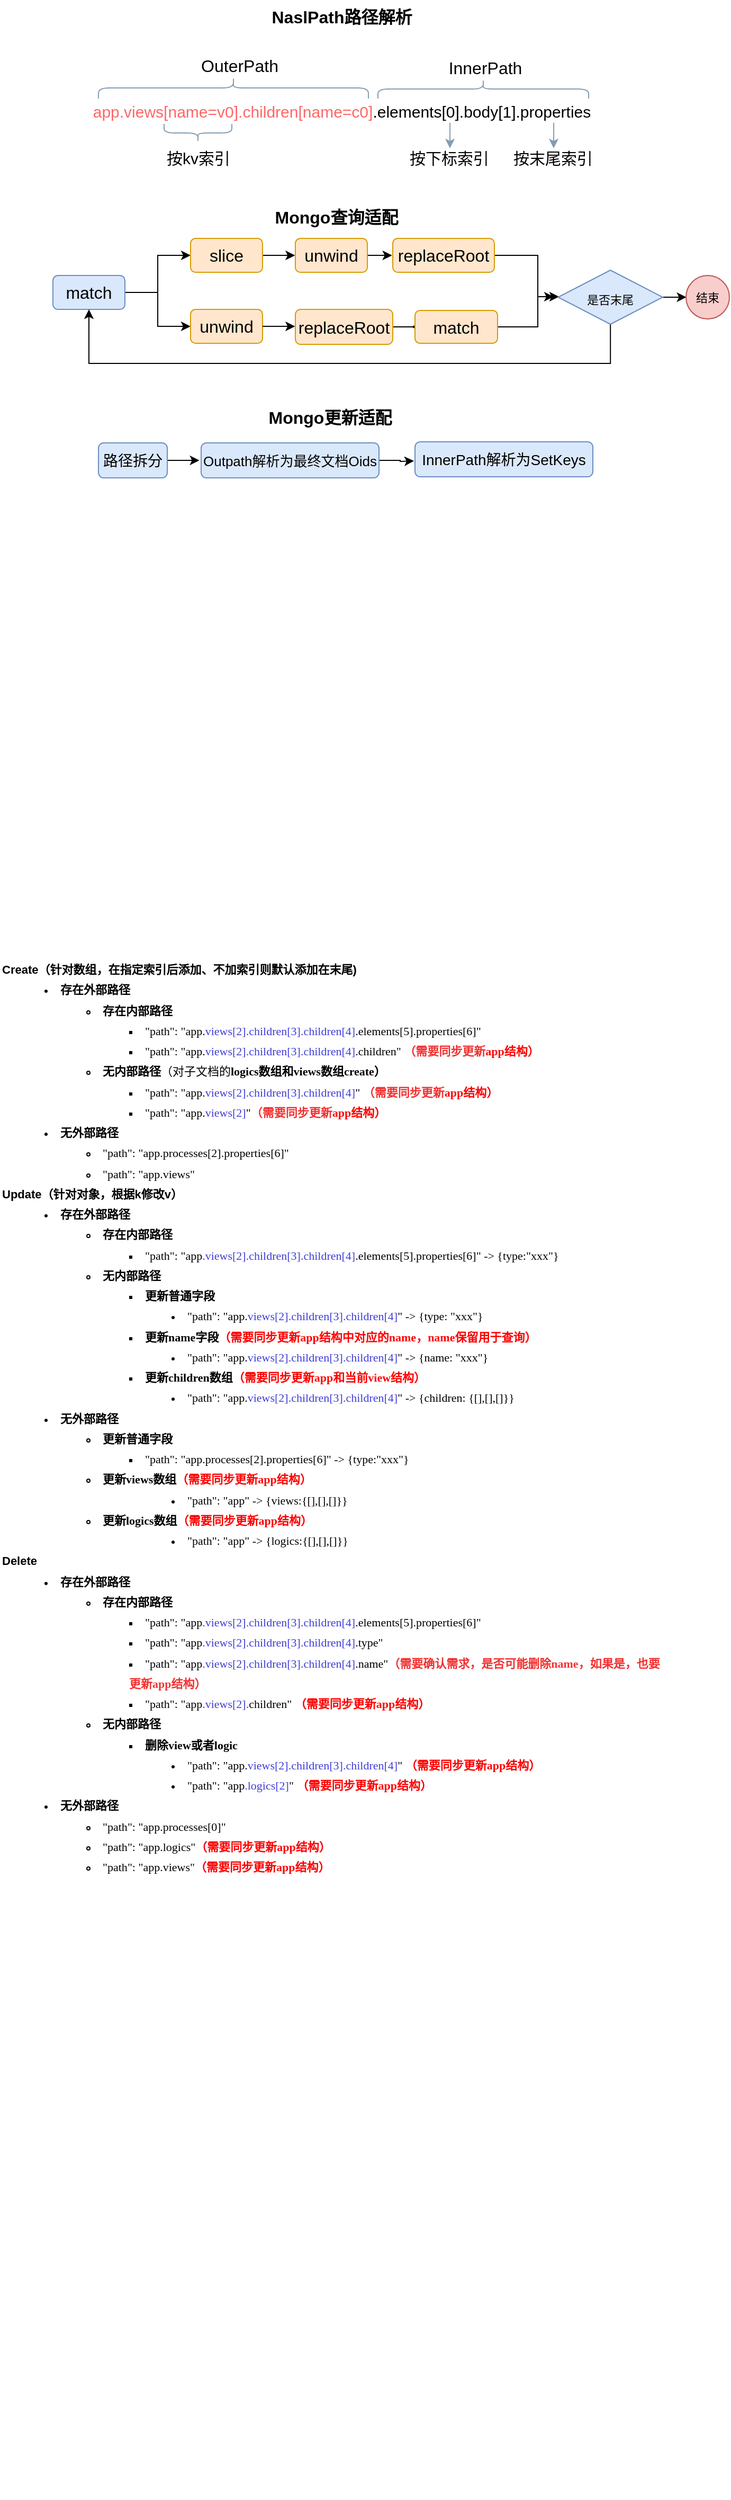 <mxfile version="20.2.3" type="github">
  <diagram id="Jn24E1RUyDSyy-6pW9ys" name="第 1 页">
    <mxGraphModel dx="1185" dy="635" grid="0" gridSize="10" guides="1" tooltips="1" connect="1" arrows="1" fold="1" page="1" pageScale="1" pageWidth="827" pageHeight="1169" math="0" shadow="0">
      <root>
        <mxCell id="0" />
        <mxCell id="1" parent="0" />
        <mxCell id="cmWsQPbYwqsQAWTUAuRW-1" value="&lt;span style=&quot;font-size: 15px;&quot;&gt;&lt;font color=&quot;#ff6666&quot;&gt;app.views[name=v0].children[name=c0]&lt;/font&gt;.elements[0].body[1].properties&lt;/span&gt;" style="text;html=1;strokeColor=none;fillColor=none;align=center;verticalAlign=middle;whiteSpace=wrap;rounded=0;fontSize=15;" vertex="1" parent="1">
          <mxGeometry x="134" y="138" width="598" height="37" as="geometry" />
        </mxCell>
        <mxCell id="cmWsQPbYwqsQAWTUAuRW-2" value="" style="shape=curlyBracket;whiteSpace=wrap;html=1;rounded=1;flipH=1;fontSize=15;direction=south;strokeColor=#849CB3;" vertex="1" parent="1">
          <mxGeometry x="203" y="125" width="255" height="20" as="geometry" />
        </mxCell>
        <mxCell id="cmWsQPbYwqsQAWTUAuRW-3" value="" style="shape=curlyBracket;whiteSpace=wrap;html=1;rounded=1;flipH=1;fontSize=15;direction=south;strokeColor=#849CB3;" vertex="1" parent="1">
          <mxGeometry x="467" y="127" width="199" height="18" as="geometry" />
        </mxCell>
        <mxCell id="cmWsQPbYwqsQAWTUAuRW-4" value="&lt;font color=&quot;#000000&quot; style=&quot;font-weight: normal; font-size: 16px;&quot;&gt;OuterPath&lt;/font&gt;" style="text;strokeColor=none;fillColor=none;html=1;fontSize=24;fontStyle=1;verticalAlign=middle;align=center;fontColor=#FF6666;" vertex="1" parent="1">
          <mxGeometry x="286" y="98" width="100" height="27" as="geometry" />
        </mxCell>
        <mxCell id="cmWsQPbYwqsQAWTUAuRW-5" value="&lt;font color=&quot;#000000&quot; style=&quot;font-weight: normal; font-size: 16px;&quot;&gt;InnerPath&lt;/font&gt;" style="text;strokeColor=none;fillColor=none;html=1;fontSize=24;fontStyle=1;verticalAlign=middle;align=center;fontColor=#FF6666;" vertex="1" parent="1">
          <mxGeometry x="518" y="100" width="100" height="27" as="geometry" />
        </mxCell>
        <mxCell id="cmWsQPbYwqsQAWTUAuRW-6" value="" style="shape=curlyBracket;whiteSpace=wrap;html=1;rounded=1;flipH=1;fontSize=15;direction=south;flipV=1;strokeColor=#849CB3;" vertex="1" parent="1">
          <mxGeometry x="265" y="169" width="64" height="17" as="geometry" />
        </mxCell>
        <mxCell id="cmWsQPbYwqsQAWTUAuRW-7" value="&lt;span style=&quot;font-weight: normal;&quot;&gt;&lt;font style=&quot;font-size: 15px;&quot;&gt;按kv索引&lt;/font&gt;&lt;/span&gt;" style="text;strokeColor=none;fillColor=none;html=1;fontSize=24;fontStyle=1;verticalAlign=middle;align=center;fontColor=#000000;" vertex="1" parent="1">
          <mxGeometry x="255.5" y="186" width="83" height="26" as="geometry" />
        </mxCell>
        <mxCell id="cmWsQPbYwqsQAWTUAuRW-8" value="" style="endArrow=classic;html=1;rounded=0;fontSize=15;fontColor=#000000;exitX=0.669;exitY=0.995;exitDx=0;exitDy=0;exitPerimeter=0;strokeColor=#849CB3;strokeWidth=1;" edge="1" parent="1">
          <mxGeometry width="50" height="50" relative="1" as="geometry">
            <mxPoint x="535.062" y="167.815" as="sourcePoint" />
            <mxPoint x="535" y="192" as="targetPoint" />
          </mxGeometry>
        </mxCell>
        <mxCell id="cmWsQPbYwqsQAWTUAuRW-10" value="&lt;span style=&quot;font-weight: normal;&quot;&gt;&lt;font style=&quot;font-size: 15px;&quot;&gt;按下标索引&lt;/font&gt;&lt;/span&gt;" style="text;strokeColor=none;fillColor=none;html=1;fontSize=24;fontStyle=1;verticalAlign=middle;align=center;fontColor=#000000;" vertex="1" parent="1">
          <mxGeometry x="492" y="186" width="83" height="26" as="geometry" />
        </mxCell>
        <mxCell id="cmWsQPbYwqsQAWTUAuRW-11" value="" style="endArrow=classic;html=1;rounded=0;fontSize=15;fontColor=#000000;exitX=0.669;exitY=0.995;exitDx=0;exitDy=0;exitPerimeter=0;strokeColor=#849CB3;strokeWidth=1;" edge="1" parent="1">
          <mxGeometry width="50" height="50" relative="1" as="geometry">
            <mxPoint x="633.062" y="167.815" as="sourcePoint" />
            <mxPoint x="633" y="192" as="targetPoint" />
          </mxGeometry>
        </mxCell>
        <mxCell id="cmWsQPbYwqsQAWTUAuRW-12" value="&lt;span style=&quot;font-weight: normal;&quot;&gt;&lt;font style=&quot;font-size: 15px;&quot;&gt;按末尾索引&lt;/font&gt;&lt;/span&gt;" style="text;strokeColor=none;fillColor=none;html=1;fontSize=24;fontStyle=1;verticalAlign=middle;align=center;fontColor=#000000;" vertex="1" parent="1">
          <mxGeometry x="590" y="186" width="83" height="26" as="geometry" />
        </mxCell>
        <mxCell id="cmWsQPbYwqsQAWTUAuRW-13" value="&lt;article style=&quot;font-size: 11px;&quot; data-content=&quot;[{&amp;quot;type&amp;quot;:&amp;quot;block&amp;quot;,&amp;quot;id&amp;quot;:&amp;quot;h4mW-1654827969496&amp;quot;,&amp;quot;name&amp;quot;:&amp;quot;heading&amp;quot;,&amp;quot;data&amp;quot;:{&amp;quot;level&amp;quot;:&amp;quot;h4&amp;quot;,&amp;quot;style&amp;quot;:{&amp;quot;textIndent&amp;quot;:0}},&amp;quot;nodes&amp;quot;:[{&amp;quot;type&amp;quot;:&amp;quot;text&amp;quot;,&amp;quot;id&amp;quot;:&amp;quot;9vuN-1654827969495&amp;quot;,&amp;quot;leaves&amp;quot;:[{&amp;quot;text&amp;quot;:&amp;quot;Create&amp;quot;,&amp;quot;marks&amp;quot;:[]},{&amp;quot;text&amp;quot;:&amp;quot;（针对数组，在指定索引后添加、不加索引则默认添加在末尾)&amp;quot;,&amp;quot;marks&amp;quot;:[{&amp;quot;type&amp;quot;:&amp;quot;fontSize&amp;quot;,&amp;quot;value&amp;quot;:16}]}]}]},{&amp;quot;type&amp;quot;:&amp;quot;block&amp;quot;,&amp;quot;id&amp;quot;:&amp;quot;uEbM-1654831806512&amp;quot;,&amp;quot;name&amp;quot;:&amp;quot;list-item&amp;quot;,&amp;quot;data&amp;quot;:{&amp;quot;listId&amp;quot;:&amp;quot;CoeC-1654831922191&amp;quot;,&amp;quot;listType&amp;quot;:&amp;quot;unordered&amp;quot;,&amp;quot;listLevel&amp;quot;:1,&amp;quot;style&amp;quot;:{}},&amp;quot;nodes&amp;quot;:[{&amp;quot;type&amp;quot;:&amp;quot;text&amp;quot;,&amp;quot;id&amp;quot;:&amp;quot;tRql-1654831806513&amp;quot;,&amp;quot;leaves&amp;quot;:[{&amp;quot;text&amp;quot;:&amp;quot;存在外部路径&amp;quot;,&amp;quot;marks&amp;quot;:[{&amp;quot;type&amp;quot;:&amp;quot;bold&amp;quot;}]}]}]},{&amp;quot;type&amp;quot;:&amp;quot;block&amp;quot;,&amp;quot;id&amp;quot;:&amp;quot;VHpc-1654852553771&amp;quot;,&amp;quot;name&amp;quot;:&amp;quot;list-item&amp;quot;,&amp;quot;data&amp;quot;:{&amp;quot;listId&amp;quot;:&amp;quot;CoeC-1654831922191&amp;quot;,&amp;quot;listType&amp;quot;:&amp;quot;unordered&amp;quot;,&amp;quot;listLevel&amp;quot;:2,&amp;quot;style&amp;quot;:{}},&amp;quot;nodes&amp;quot;:[{&amp;quot;type&amp;quot;:&amp;quot;text&amp;quot;,&amp;quot;id&amp;quot;:&amp;quot;LAkH-1654852553770&amp;quot;,&amp;quot;leaves&amp;quot;:[{&amp;quot;text&amp;quot;:&amp;quot;存在内部路径&amp;quot;,&amp;quot;marks&amp;quot;:[{&amp;quot;type&amp;quot;:&amp;quot;bold&amp;quot;}]}]}]},{&amp;quot;type&amp;quot;:&amp;quot;block&amp;quot;,&amp;quot;id&amp;quot;:&amp;quot;Yjvo-1654852340975&amp;quot;,&amp;quot;name&amp;quot;:&amp;quot;list-item&amp;quot;,&amp;quot;data&amp;quot;:{&amp;quot;listId&amp;quot;:&amp;quot;CoeC-1654831922191&amp;quot;,&amp;quot;listType&amp;quot;:&amp;quot;unordered&amp;quot;,&amp;quot;listLevel&amp;quot;:3,&amp;quot;style&amp;quot;:{}},&amp;quot;nodes&amp;quot;:[{&amp;quot;type&amp;quot;:&amp;quot;text&amp;quot;,&amp;quot;id&amp;quot;:&amp;quot;ckNp-1654852340974&amp;quot;,&amp;quot;leaves&amp;quot;:[{&amp;quot;text&amp;quot;:&amp;quot;\&amp;quot;path\&amp;quot;:&amp;nbsp;\&amp;quot;&amp;quot;,&amp;quot;marks&amp;quot;:[]},{&amp;quot;text&amp;quot;:&amp;quot;app.&amp;quot;,&amp;quot;marks&amp;quot;:[{&amp;quot;type&amp;quot;:&amp;quot;color&amp;quot;,&amp;quot;value&amp;quot;:&amp;quot;#000000&amp;quot;}]},{&amp;quot;text&amp;quot;:&amp;quot;views[2].children[3].children[4]&amp;quot;,&amp;quot;marks&amp;quot;:[{&amp;quot;type&amp;quot;:&amp;quot;color&amp;quot;,&amp;quot;value&amp;quot;:&amp;quot;#403ED6&amp;quot;}]},{&amp;quot;text&amp;quot;:&amp;quot;.elements[5].properties[6]\&amp;quot;&amp;nbsp;&amp;nbsp;&amp;nbsp;&amp;quot;,&amp;quot;marks&amp;quot;:[]}]}]},{&amp;quot;type&amp;quot;:&amp;quot;block&amp;quot;,&amp;quot;id&amp;quot;:&amp;quot;pjT1-1655970633241&amp;quot;,&amp;quot;name&amp;quot;:&amp;quot;list-item&amp;quot;,&amp;quot;data&amp;quot;:{&amp;quot;listId&amp;quot;:&amp;quot;CoeC-1654831922191&amp;quot;,&amp;quot;listType&amp;quot;:&amp;quot;unordered&amp;quot;,&amp;quot;listLevel&amp;quot;:3,&amp;quot;style&amp;quot;:{}},&amp;quot;nodes&amp;quot;:[{&amp;quot;type&amp;quot;:&amp;quot;text&amp;quot;,&amp;quot;id&amp;quot;:&amp;quot;FykS-1655970633239&amp;quot;,&amp;quot;leaves&amp;quot;:[{&amp;quot;text&amp;quot;:&amp;quot;\&amp;quot;path\&amp;quot;:&amp;nbsp;\&amp;quot;&amp;quot;,&amp;quot;marks&amp;quot;:[]},{&amp;quot;text&amp;quot;:&amp;quot;app.&amp;quot;,&amp;quot;marks&amp;quot;:[{&amp;quot;type&amp;quot;:&amp;quot;color&amp;quot;,&amp;quot;value&amp;quot;:&amp;quot;#000000&amp;quot;}]},{&amp;quot;text&amp;quot;:&amp;quot;views[2].children[3].children[4]&amp;quot;,&amp;quot;marks&amp;quot;:[{&amp;quot;type&amp;quot;:&amp;quot;color&amp;quot;,&amp;quot;value&amp;quot;:&amp;quot;#403ED6&amp;quot;}]},{&amp;quot;text&amp;quot;:&amp;quot;.children\&amp;quot;&amp;nbsp;&amp;nbsp;&amp;nbsp;&amp;quot;,&amp;quot;marks&amp;quot;:[]},{&amp;quot;text&amp;quot;:&amp;quot;（需要同步更新&amp;quot;,&amp;quot;marks&amp;quot;:[{&amp;quot;type&amp;quot;:&amp;quot;color&amp;quot;,&amp;quot;value&amp;quot;:&amp;quot;#F33232&amp;quot;},{&amp;quot;type&amp;quot;:&amp;quot;bold&amp;quot;}]},{&amp;quot;text&amp;quot;:&amp;quot;app结构）&amp;quot;,&amp;quot;marks&amp;quot;:[{&amp;quot;type&amp;quot;:&amp;quot;color&amp;quot;,&amp;quot;value&amp;quot;:&amp;quot;#FF0001&amp;quot;},{&amp;quot;type&amp;quot;:&amp;quot;bold&amp;quot;}]}]}]},{&amp;quot;type&amp;quot;:&amp;quot;block&amp;quot;,&amp;quot;id&amp;quot;:&amp;quot;vMn3-1654852566551&amp;quot;,&amp;quot;name&amp;quot;:&amp;quot;list-item&amp;quot;,&amp;quot;data&amp;quot;:{&amp;quot;listId&amp;quot;:&amp;quot;CoeC-1654831922191&amp;quot;,&amp;quot;listType&amp;quot;:&amp;quot;unordered&amp;quot;,&amp;quot;listLevel&amp;quot;:2,&amp;quot;style&amp;quot;:{}},&amp;quot;nodes&amp;quot;:[{&amp;quot;type&amp;quot;:&amp;quot;text&amp;quot;,&amp;quot;id&amp;quot;:&amp;quot;c8Jr-1654852566550&amp;quot;,&amp;quot;leaves&amp;quot;:[{&amp;quot;text&amp;quot;:&amp;quot;无内部路径&amp;quot;,&amp;quot;marks&amp;quot;:[{&amp;quot;type&amp;quot;:&amp;quot;bold&amp;quot;}]},{&amp;quot;text&amp;quot;:&amp;quot;（对子文档的&amp;quot;,&amp;quot;marks&amp;quot;:[]},{&amp;quot;text&amp;quot;:&amp;quot;logics数组和views数组create）&amp;quot;,&amp;quot;marks&amp;quot;:[{&amp;quot;type&amp;quot;:&amp;quot;bold&amp;quot;}]}]}]},{&amp;quot;type&amp;quot;:&amp;quot;block&amp;quot;,&amp;quot;id&amp;quot;:&amp;quot;9YuJ-1654831926306&amp;quot;,&amp;quot;name&amp;quot;:&amp;quot;list-item&amp;quot;,&amp;quot;data&amp;quot;:{&amp;quot;listId&amp;quot;:&amp;quot;CoeC-1654831922191&amp;quot;,&amp;quot;listType&amp;quot;:&amp;quot;unordered&amp;quot;,&amp;quot;listLevel&amp;quot;:3,&amp;quot;style&amp;quot;:{}},&amp;quot;nodes&amp;quot;:[{&amp;quot;type&amp;quot;:&amp;quot;text&amp;quot;,&amp;quot;id&amp;quot;:&amp;quot;rtAr-1654831926305&amp;quot;,&amp;quot;leaves&amp;quot;:[{&amp;quot;text&amp;quot;:&amp;quot;\&amp;quot;path\&amp;quot;:&amp;nbsp;&amp;quot;,&amp;quot;marks&amp;quot;:[]},{&amp;quot;text&amp;quot;:&amp;quot;\&amp;quot;app.&amp;quot;,&amp;quot;marks&amp;quot;:[{&amp;quot;type&amp;quot;:&amp;quot;color&amp;quot;,&amp;quot;value&amp;quot;:&amp;quot;#000000&amp;quot;}]},{&amp;quot;text&amp;quot;:&amp;quot;views[2].children[3].children[4]&amp;quot;,&amp;quot;marks&amp;quot;:[{&amp;quot;type&amp;quot;:&amp;quot;color&amp;quot;,&amp;quot;value&amp;quot;:&amp;quot;#403ED6&amp;quot;}]},{&amp;quot;text&amp;quot;:&amp;quot;\&amp;quot;&amp;nbsp;&amp;quot;,&amp;quot;marks&amp;quot;:[]},{&amp;quot;text&amp;quot;:&amp;quot;（需要同步更新&amp;quot;,&amp;quot;marks&amp;quot;:[{&amp;quot;type&amp;quot;:&amp;quot;color&amp;quot;,&amp;quot;value&amp;quot;:&amp;quot;#F33232&amp;quot;},{&amp;quot;type&amp;quot;:&amp;quot;bold&amp;quot;}]},{&amp;quot;text&amp;quot;:&amp;quot;app结构）&amp;quot;,&amp;quot;marks&amp;quot;:[{&amp;quot;type&amp;quot;:&amp;quot;color&amp;quot;,&amp;quot;value&amp;quot;:&amp;quot;#FF0001&amp;quot;},{&amp;quot;type&amp;quot;:&amp;quot;bold&amp;quot;}]}]}]},{&amp;quot;type&amp;quot;:&amp;quot;block&amp;quot;,&amp;quot;id&amp;quot;:&amp;quot;sKZz-1655974450891&amp;quot;,&amp;quot;name&amp;quot;:&amp;quot;list-item&amp;quot;,&amp;quot;data&amp;quot;:{&amp;quot;listId&amp;quot;:&amp;quot;CoeC-1654831922191&amp;quot;,&amp;quot;listType&amp;quot;:&amp;quot;unordered&amp;quot;,&amp;quot;listLevel&amp;quot;:3,&amp;quot;style&amp;quot;:{}},&amp;quot;nodes&amp;quot;:[{&amp;quot;type&amp;quot;:&amp;quot;text&amp;quot;,&amp;quot;id&amp;quot;:&amp;quot;5Uis-1655974450889&amp;quot;,&amp;quot;leaves&amp;quot;:[{&amp;quot;text&amp;quot;:&amp;quot;\&amp;quot;path\&amp;quot;:&amp;nbsp;&amp;quot;,&amp;quot;marks&amp;quot;:[]},{&amp;quot;text&amp;quot;:&amp;quot;\&amp;quot;app.&amp;quot;,&amp;quot;marks&amp;quot;:[{&amp;quot;type&amp;quot;:&amp;quot;color&amp;quot;,&amp;quot;value&amp;quot;:&amp;quot;#000000&amp;quot;}]},{&amp;quot;text&amp;quot;:&amp;quot;views[2]&amp;quot;,&amp;quot;marks&amp;quot;:[{&amp;quot;type&amp;quot;:&amp;quot;color&amp;quot;,&amp;quot;value&amp;quot;:&amp;quot;#403ED6&amp;quot;}]},{&amp;quot;text&amp;quot;:&amp;quot;\&amp;quot;&amp;quot;,&amp;quot;marks&amp;quot;:[]},{&amp;quot;text&amp;quot;:&amp;quot;（需要同步更新&amp;quot;,&amp;quot;marks&amp;quot;:[{&amp;quot;type&amp;quot;:&amp;quot;color&amp;quot;,&amp;quot;value&amp;quot;:&amp;quot;#F33232&amp;quot;},{&amp;quot;type&amp;quot;:&amp;quot;bold&amp;quot;}]},{&amp;quot;text&amp;quot;:&amp;quot;app结构）&amp;quot;,&amp;quot;marks&amp;quot;:[{&amp;quot;type&amp;quot;:&amp;quot;color&amp;quot;,&amp;quot;value&amp;quot;:&amp;quot;#FF0001&amp;quot;},{&amp;quot;type&amp;quot;:&amp;quot;bold&amp;quot;}]}]}]},{&amp;quot;type&amp;quot;:&amp;quot;block&amp;quot;,&amp;quot;id&amp;quot;:&amp;quot;ajCJ-1654852239640&amp;quot;,&amp;quot;name&amp;quot;:&amp;quot;list-item&amp;quot;,&amp;quot;data&amp;quot;:{&amp;quot;listId&amp;quot;:&amp;quot;CoeC-1654831922191&amp;quot;,&amp;quot;listType&amp;quot;:&amp;quot;unordered&amp;quot;,&amp;quot;listLevel&amp;quot;:1,&amp;quot;style&amp;quot;:{}},&amp;quot;nodes&amp;quot;:[{&amp;quot;type&amp;quot;:&amp;quot;text&amp;quot;,&amp;quot;id&amp;quot;:&amp;quot;jq3B-1654852239638&amp;quot;,&amp;quot;leaves&amp;quot;:[{&amp;quot;text&amp;quot;:&amp;quot;无外部路径&amp;quot;,&amp;quot;marks&amp;quot;:[{&amp;quot;type&amp;quot;:&amp;quot;bold&amp;quot;}]}]}]},{&amp;quot;type&amp;quot;:&amp;quot;block&amp;quot;,&amp;quot;id&amp;quot;:&amp;quot;iw5i-1654852249444&amp;quot;,&amp;quot;name&amp;quot;:&amp;quot;list-item&amp;quot;,&amp;quot;data&amp;quot;:{&amp;quot;listId&amp;quot;:&amp;quot;CoeC-1654831922191&amp;quot;,&amp;quot;listType&amp;quot;:&amp;quot;unordered&amp;quot;,&amp;quot;listLevel&amp;quot;:2,&amp;quot;style&amp;quot;:{}},&amp;quot;nodes&amp;quot;:[{&amp;quot;type&amp;quot;:&amp;quot;text&amp;quot;,&amp;quot;id&amp;quot;:&amp;quot;rSrA-1654852249443&amp;quot;,&amp;quot;leaves&amp;quot;:[{&amp;quot;text&amp;quot;:&amp;quot;\&amp;quot;path\&amp;quot;:&amp;nbsp;\&amp;quot;&amp;quot;,&amp;quot;marks&amp;quot;:[]},{&amp;quot;text&amp;quot;:&amp;quot;app&amp;quot;,&amp;quot;marks&amp;quot;:[{&amp;quot;type&amp;quot;:&amp;quot;color&amp;quot;,&amp;quot;value&amp;quot;:&amp;quot;#000000&amp;quot;}]},{&amp;quot;text&amp;quot;:&amp;quot;.processes[2].properties[6]\&amp;quot;&amp;quot;,&amp;quot;marks&amp;quot;:[]}]}]},{&amp;quot;type&amp;quot;:&amp;quot;block&amp;quot;,&amp;quot;id&amp;quot;:&amp;quot;QyKt-1655970703881&amp;quot;,&amp;quot;name&amp;quot;:&amp;quot;list-item&amp;quot;,&amp;quot;data&amp;quot;:{&amp;quot;listId&amp;quot;:&amp;quot;CoeC-1654831922191&amp;quot;,&amp;quot;listType&amp;quot;:&amp;quot;unordered&amp;quot;,&amp;quot;listLevel&amp;quot;:2,&amp;quot;style&amp;quot;:{}},&amp;quot;nodes&amp;quot;:[{&amp;quot;type&amp;quot;:&amp;quot;text&amp;quot;,&amp;quot;id&amp;quot;:&amp;quot;TGlC-1655970703879&amp;quot;,&amp;quot;leaves&amp;quot;:[{&amp;quot;text&amp;quot;:&amp;quot;\&amp;quot;path\&amp;quot;:&amp;nbsp;\&amp;quot;app.views\&amp;quot;&amp;nbsp;&amp;quot;,&amp;quot;marks&amp;quot;:[]}]}]},{&amp;quot;type&amp;quot;:&amp;quot;block&amp;quot;,&amp;quot;id&amp;quot;:&amp;quot;qV5n-1654830006968&amp;quot;,&amp;quot;name&amp;quot;:&amp;quot;paragraph&amp;quot;,&amp;quot;data&amp;quot;:{&amp;quot;style&amp;quot;:{}},&amp;quot;nodes&amp;quot;:[{&amp;quot;type&amp;quot;:&amp;quot;text&amp;quot;,&amp;quot;id&amp;quot;:&amp;quot;Qmv3-1654830006967&amp;quot;,&amp;quot;leaves&amp;quot;:[{&amp;quot;text&amp;quot;:&amp;quot;&amp;quot;,&amp;quot;marks&amp;quot;:[]}]}]},{&amp;quot;type&amp;quot;:&amp;quot;block&amp;quot;,&amp;quot;id&amp;quot;:&amp;quot;DyAT-1654830376068&amp;quot;,&amp;quot;name&amp;quot;:&amp;quot;heading&amp;quot;,&amp;quot;data&amp;quot;:{&amp;quot;level&amp;quot;:&amp;quot;h4&amp;quot;,&amp;quot;style&amp;quot;:{&amp;quot;textIndent&amp;quot;:0}},&amp;quot;nodes&amp;quot;:[{&amp;quot;type&amp;quot;:&amp;quot;text&amp;quot;,&amp;quot;id&amp;quot;:&amp;quot;jNmJ-1654830376067&amp;quot;,&amp;quot;leaves&amp;quot;:[{&amp;quot;text&amp;quot;:&amp;quot;Update&amp;quot;,&amp;quot;marks&amp;quot;:[]},{&amp;quot;text&amp;quot;:&amp;quot;（针对对象，根据k修改v）&amp;quot;,&amp;quot;marks&amp;quot;:[{&amp;quot;type&amp;quot;:&amp;quot;fontSize&amp;quot;,&amp;quot;value&amp;quot;:16}]}]}]},{&amp;quot;type&amp;quot;:&amp;quot;block&amp;quot;,&amp;quot;id&amp;quot;:&amp;quot;DmAq-1654831860884&amp;quot;,&amp;quot;name&amp;quot;:&amp;quot;list-item&amp;quot;,&amp;quot;data&amp;quot;:{&amp;quot;listId&amp;quot;:&amp;quot;SZ6Y-1654831858152&amp;quot;,&amp;quot;listType&amp;quot;:&amp;quot;unordered&amp;quot;,&amp;quot;listLevel&amp;quot;:1,&amp;quot;style&amp;quot;:{}},&amp;quot;nodes&amp;quot;:[{&amp;quot;type&amp;quot;:&amp;quot;text&amp;quot;,&amp;quot;id&amp;quot;:&amp;quot;HaqQ-1654831860882&amp;quot;,&amp;quot;leaves&amp;quot;:[{&amp;quot;text&amp;quot;:&amp;quot;存在外部路径&amp;quot;,&amp;quot;marks&amp;quot;:[{&amp;quot;type&amp;quot;:&amp;quot;bold&amp;quot;}]}]}]},{&amp;quot;type&amp;quot;:&amp;quot;block&amp;quot;,&amp;quot;id&amp;quot;:&amp;quot;gfTB-1654856538833&amp;quot;,&amp;quot;name&amp;quot;:&amp;quot;list-item&amp;quot;,&amp;quot;data&amp;quot;:{&amp;quot;listId&amp;quot;:&amp;quot;kI81-1654856538822&amp;quot;,&amp;quot;listType&amp;quot;:&amp;quot;unordered&amp;quot;,&amp;quot;listLevel&amp;quot;:2,&amp;quot;style&amp;quot;:{},&amp;quot;version&amp;quot;:1},&amp;quot;nodes&amp;quot;:[{&amp;quot;type&amp;quot;:&amp;quot;text&amp;quot;,&amp;quot;id&amp;quot;:&amp;quot;pXC1-1654856538834&amp;quot;,&amp;quot;leaves&amp;quot;:[{&amp;quot;text&amp;quot;:&amp;quot;存在内部路径&amp;quot;,&amp;quot;marks&amp;quot;:[{&amp;quot;type&amp;quot;:&amp;quot;bold&amp;quot;}]}]}]},{&amp;quot;type&amp;quot;:&amp;quot;block&amp;quot;,&amp;quot;id&amp;quot;:&amp;quot;EWcQ-1654856538835&amp;quot;,&amp;quot;name&amp;quot;:&amp;quot;list-item&amp;quot;,&amp;quot;data&amp;quot;:{&amp;quot;listId&amp;quot;:&amp;quot;kI81-1654856538822&amp;quot;,&amp;quot;listType&amp;quot;:&amp;quot;unordered&amp;quot;,&amp;quot;listLevel&amp;quot;:3,&amp;quot;style&amp;quot;:{},&amp;quot;version&amp;quot;:1},&amp;quot;nodes&amp;quot;:[{&amp;quot;type&amp;quot;:&amp;quot;text&amp;quot;,&amp;quot;id&amp;quot;:&amp;quot;j5o9-1654856538836&amp;quot;,&amp;quot;leaves&amp;quot;:[{&amp;quot;text&amp;quot;:&amp;quot;\&amp;quot;path\&amp;quot;:&amp;nbsp;\&amp;quot;app&amp;quot;,&amp;quot;marks&amp;quot;:[]},{&amp;quot;text&amp;quot;:&amp;quot;.views[2].children[3].children[4]&amp;quot;,&amp;quot;marks&amp;quot;:[{&amp;quot;type&amp;quot;:&amp;quot;color&amp;quot;,&amp;quot;value&amp;quot;:&amp;quot;#403ED6&amp;quot;}]},{&amp;quot;text&amp;quot;:&amp;quot;.elements[5].properties[6]\&amp;quot;&amp;nbsp;&amp;nbsp;&amp;nbsp;-&gt;&amp;nbsp;{type:\&amp;quot;xxx\&amp;quot;}&amp;quot;,&amp;quot;marks&amp;quot;:[]}]}]},{&amp;quot;type&amp;quot;:&amp;quot;block&amp;quot;,&amp;quot;id&amp;quot;:&amp;quot;Kp0D-1654856538838&amp;quot;,&amp;quot;name&amp;quot;:&amp;quot;list-item&amp;quot;,&amp;quot;data&amp;quot;:{&amp;quot;listId&amp;quot;:&amp;quot;kI81-1654856538822&amp;quot;,&amp;quot;listType&amp;quot;:&amp;quot;unordered&amp;quot;,&amp;quot;listLevel&amp;quot;:2,&amp;quot;style&amp;quot;:{},&amp;quot;version&amp;quot;:1},&amp;quot;nodes&amp;quot;:[{&amp;quot;type&amp;quot;:&amp;quot;text&amp;quot;,&amp;quot;id&amp;quot;:&amp;quot;SDcW-1654856538839&amp;quot;,&amp;quot;leaves&amp;quot;:[{&amp;quot;text&amp;quot;:&amp;quot;无内部路径&amp;quot;,&amp;quot;marks&amp;quot;:[{&amp;quot;type&amp;quot;:&amp;quot;bold&amp;quot;}]}]}]},{&amp;quot;type&amp;quot;:&amp;quot;block&amp;quot;,&amp;quot;id&amp;quot;:&amp;quot;39tJ-1654856736598&amp;quot;,&amp;quot;name&amp;quot;:&amp;quot;list-item&amp;quot;,&amp;quot;data&amp;quot;:{&amp;quot;listId&amp;quot;:&amp;quot;kI81-1654856538822&amp;quot;,&amp;quot;listType&amp;quot;:&amp;quot;unordered&amp;quot;,&amp;quot;listLevel&amp;quot;:3,&amp;quot;style&amp;quot;:{},&amp;quot;version&amp;quot;:1},&amp;quot;nodes&amp;quot;:[{&amp;quot;type&amp;quot;:&amp;quot;text&amp;quot;,&amp;quot;id&amp;quot;:&amp;quot;g7Zk-1654856736597&amp;quot;,&amp;quot;leaves&amp;quot;:[{&amp;quot;text&amp;quot;:&amp;quot;更新普通字段&amp;quot;,&amp;quot;marks&amp;quot;:[{&amp;quot;type&amp;quot;:&amp;quot;bold&amp;quot;}]}]}]},{&amp;quot;type&amp;quot;:&amp;quot;block&amp;quot;,&amp;quot;id&amp;quot;:&amp;quot;frn4-1654862693709&amp;quot;,&amp;quot;name&amp;quot;:&amp;quot;list-item&amp;quot;,&amp;quot;data&amp;quot;:{&amp;quot;listId&amp;quot;:&amp;quot;kI81-1654856538822&amp;quot;,&amp;quot;listType&amp;quot;:&amp;quot;unordered&amp;quot;,&amp;quot;listLevel&amp;quot;:4,&amp;quot;style&amp;quot;:{},&amp;quot;version&amp;quot;:1},&amp;quot;nodes&amp;quot;:[{&amp;quot;type&amp;quot;:&amp;quot;text&amp;quot;,&amp;quot;id&amp;quot;:&amp;quot;1t6i-1654862693707&amp;quot;,&amp;quot;leaves&amp;quot;:[{&amp;quot;text&amp;quot;:&amp;quot;\&amp;quot;path\&amp;quot;:&amp;nbsp;\&amp;quot;app.&amp;quot;,&amp;quot;marks&amp;quot;:[]},{&amp;quot;text&amp;quot;:&amp;quot;views[2].children[3].children[4]&amp;quot;,&amp;quot;marks&amp;quot;:[{&amp;quot;type&amp;quot;:&amp;quot;color&amp;quot;,&amp;quot;value&amp;quot;:&amp;quot;#403ED6&amp;quot;}]},{&amp;quot;text&amp;quot;:&amp;quot;\&amp;quot;&amp;nbsp;&amp;nbsp;-&gt;&amp;nbsp;{type:&amp;nbsp;\&amp;quot;xxx\&amp;quot;}&amp;quot;,&amp;quot;marks&amp;quot;:[]}]}]},{&amp;quot;type&amp;quot;:&amp;quot;block&amp;quot;,&amp;quot;id&amp;quot;:&amp;quot;G9GY-1654863769545&amp;quot;,&amp;quot;name&amp;quot;:&amp;quot;list-item&amp;quot;,&amp;quot;data&amp;quot;:{&amp;quot;listId&amp;quot;:&amp;quot;kI81-1654856538822&amp;quot;,&amp;quot;listType&amp;quot;:&amp;quot;unordered&amp;quot;,&amp;quot;listLevel&amp;quot;:3,&amp;quot;style&amp;quot;:{},&amp;quot;version&amp;quot;:1},&amp;quot;nodes&amp;quot;:[{&amp;quot;type&amp;quot;:&amp;quot;text&amp;quot;,&amp;quot;id&amp;quot;:&amp;quot;5f8s-1654863769543&amp;quot;,&amp;quot;leaves&amp;quot;:[{&amp;quot;text&amp;quot;:&amp;quot;更新name字段&amp;quot;,&amp;quot;marks&amp;quot;:[{&amp;quot;type&amp;quot;:&amp;quot;bold&amp;quot;}]},{&amp;quot;text&amp;quot;:&amp;quot;（需要同步更新app结构中对应的name，name保留用于查询）&amp;quot;,&amp;quot;marks&amp;quot;:[{&amp;quot;type&amp;quot;:&amp;quot;bold&amp;quot;},{&amp;quot;type&amp;quot;:&amp;quot;color&amp;quot;,&amp;quot;value&amp;quot;:&amp;quot;#FF0001&amp;quot;}]}]}]},{&amp;quot;type&amp;quot;:&amp;quot;block&amp;quot;,&amp;quot;id&amp;quot;:&amp;quot;YPfZ-1654863793504&amp;quot;,&amp;quot;name&amp;quot;:&amp;quot;list-item&amp;quot;,&amp;quot;data&amp;quot;:{&amp;quot;listId&amp;quot;:&amp;quot;kI81-1654856538822&amp;quot;,&amp;quot;listType&amp;quot;:&amp;quot;unordered&amp;quot;,&amp;quot;listLevel&amp;quot;:4,&amp;quot;style&amp;quot;:{},&amp;quot;version&amp;quot;:1},&amp;quot;nodes&amp;quot;:[{&amp;quot;type&amp;quot;:&amp;quot;text&amp;quot;,&amp;quot;id&amp;quot;:&amp;quot;UUhD-1654863793503&amp;quot;,&amp;quot;leaves&amp;quot;:[{&amp;quot;text&amp;quot;:&amp;quot;\&amp;quot;path\&amp;quot;:&amp;nbsp;\&amp;quot;app.&amp;quot;,&amp;quot;marks&amp;quot;:[]},{&amp;quot;text&amp;quot;:&amp;quot;views[2].children[3].children[4]&amp;quot;,&amp;quot;marks&amp;quot;:[{&amp;quot;type&amp;quot;:&amp;quot;color&amp;quot;,&amp;quot;value&amp;quot;:&amp;quot;#403ED6&amp;quot;}]},{&amp;quot;text&amp;quot;:&amp;quot;\&amp;quot;&amp;nbsp;&amp;nbsp;-&gt;&amp;nbsp;{name:&amp;nbsp;\&amp;quot;xxx\&amp;quot;}&amp;quot;,&amp;quot;marks&amp;quot;:[]}]}]},{&amp;quot;type&amp;quot;:&amp;quot;block&amp;quot;,&amp;quot;id&amp;quot;:&amp;quot;3b1M-1654856739055&amp;quot;,&amp;quot;name&amp;quot;:&amp;quot;list-item&amp;quot;,&amp;quot;data&amp;quot;:{&amp;quot;listId&amp;quot;:&amp;quot;kI81-1654856538822&amp;quot;,&amp;quot;listType&amp;quot;:&amp;quot;unordered&amp;quot;,&amp;quot;listLevel&amp;quot;:3,&amp;quot;style&amp;quot;:{},&amp;quot;version&amp;quot;:1},&amp;quot;nodes&amp;quot;:[{&amp;quot;type&amp;quot;:&amp;quot;text&amp;quot;,&amp;quot;id&amp;quot;:&amp;quot;VKd4-1654856739054&amp;quot;,&amp;quot;leaves&amp;quot;:[{&amp;quot;text&amp;quot;:&amp;quot;更新children数组&amp;quot;,&amp;quot;marks&amp;quot;:[{&amp;quot;type&amp;quot;:&amp;quot;bold&amp;quot;}]},{&amp;quot;text&amp;quot;:&amp;quot;（需要同步更新app和当前view结构）&amp;quot;,&amp;quot;marks&amp;quot;:[{&amp;quot;type&amp;quot;:&amp;quot;color&amp;quot;,&amp;quot;value&amp;quot;:&amp;quot;#FF0001&amp;quot;},{&amp;quot;type&amp;quot;:&amp;quot;bold&amp;quot;}]}]}]},{&amp;quot;type&amp;quot;:&amp;quot;block&amp;quot;,&amp;quot;id&amp;quot;:&amp;quot;RbKU-1654856765211&amp;quot;,&amp;quot;name&amp;quot;:&amp;quot;list-item&amp;quot;,&amp;quot;data&amp;quot;:{&amp;quot;listId&amp;quot;:&amp;quot;kI81-1654856538822&amp;quot;,&amp;quot;listType&amp;quot;:&amp;quot;unordered&amp;quot;,&amp;quot;listLevel&amp;quot;:4,&amp;quot;style&amp;quot;:{},&amp;quot;version&amp;quot;:1},&amp;quot;nodes&amp;quot;:[{&amp;quot;type&amp;quot;:&amp;quot;text&amp;quot;,&amp;quot;id&amp;quot;:&amp;quot;aPsD-1654856765210&amp;quot;,&amp;quot;leaves&amp;quot;:[{&amp;quot;text&amp;quot;:&amp;quot;\&amp;quot;path\&amp;quot;:&amp;nbsp;\&amp;quot;app.&amp;quot;,&amp;quot;marks&amp;quot;:[]},{&amp;quot;text&amp;quot;:&amp;quot;views[2].children[3].children[4]&amp;quot;,&amp;quot;marks&amp;quot;:[{&amp;quot;type&amp;quot;:&amp;quot;color&amp;quot;,&amp;quot;value&amp;quot;:&amp;quot;#403ED6&amp;quot;}]},{&amp;quot;text&amp;quot;:&amp;quot;\&amp;quot;&amp;nbsp;&amp;nbsp;&amp;nbsp;&amp;nbsp;-&gt;&amp;nbsp;{children:&amp;nbsp;{[],[],[]}}&amp;quot;,&amp;quot;marks&amp;quot;:[]}]}]},{&amp;quot;type&amp;quot;:&amp;quot;block&amp;quot;,&amp;quot;id&amp;quot;:&amp;quot;EK1r-1654856538842&amp;quot;,&amp;quot;name&amp;quot;:&amp;quot;list-item&amp;quot;,&amp;quot;data&amp;quot;:{&amp;quot;listId&amp;quot;:&amp;quot;kI81-1654856538822&amp;quot;,&amp;quot;listType&amp;quot;:&amp;quot;unordered&amp;quot;,&amp;quot;listLevel&amp;quot;:1,&amp;quot;style&amp;quot;:{},&amp;quot;version&amp;quot;:1},&amp;quot;nodes&amp;quot;:[{&amp;quot;type&amp;quot;:&amp;quot;text&amp;quot;,&amp;quot;id&amp;quot;:&amp;quot;xP80-1654856538843&amp;quot;,&amp;quot;leaves&amp;quot;:[{&amp;quot;text&amp;quot;:&amp;quot;无外部路径&amp;quot;,&amp;quot;marks&amp;quot;:[{&amp;quot;type&amp;quot;:&amp;quot;bold&amp;quot;}]}]}]},{&amp;quot;type&amp;quot;:&amp;quot;block&amp;quot;,&amp;quot;id&amp;quot;:&amp;quot;hNFF-1654863145846&amp;quot;,&amp;quot;name&amp;quot;:&amp;quot;list-item&amp;quot;,&amp;quot;data&amp;quot;:{&amp;quot;listId&amp;quot;:&amp;quot;kI81-1654856538822&amp;quot;,&amp;quot;listType&amp;quot;:&amp;quot;unordered&amp;quot;,&amp;quot;listLevel&amp;quot;:2,&amp;quot;style&amp;quot;:{},&amp;quot;version&amp;quot;:1},&amp;quot;nodes&amp;quot;:[{&amp;quot;type&amp;quot;:&amp;quot;text&amp;quot;,&amp;quot;id&amp;quot;:&amp;quot;z4bF-1654863145845&amp;quot;,&amp;quot;leaves&amp;quot;:[{&amp;quot;text&amp;quot;:&amp;quot;更新普通字段&amp;quot;,&amp;quot;marks&amp;quot;:[{&amp;quot;type&amp;quot;:&amp;quot;bold&amp;quot;}]}]}]},{&amp;quot;type&amp;quot;:&amp;quot;block&amp;quot;,&amp;quot;id&amp;quot;:&amp;quot;wRf0-1654856538844&amp;quot;,&amp;quot;name&amp;quot;:&amp;quot;list-item&amp;quot;,&amp;quot;data&amp;quot;:{&amp;quot;listId&amp;quot;:&amp;quot;kI81-1654856538822&amp;quot;,&amp;quot;listType&amp;quot;:&amp;quot;unordered&amp;quot;,&amp;quot;listLevel&amp;quot;:3,&amp;quot;style&amp;quot;:{},&amp;quot;version&amp;quot;:1},&amp;quot;nodes&amp;quot;:[{&amp;quot;type&amp;quot;:&amp;quot;text&amp;quot;,&amp;quot;id&amp;quot;:&amp;quot;A3T8-1654856538845&amp;quot;,&amp;quot;leaves&amp;quot;:[{&amp;quot;text&amp;quot;:&amp;quot;\&amp;quot;path\&amp;quot;:&amp;nbsp;\&amp;quot;app.processes[2].properties[6]\&amp;quot;&amp;nbsp;-&gt;&amp;nbsp;{type:\&amp;quot;xxx\&amp;quot;}&amp;quot;,&amp;quot;marks&amp;quot;:[]}]}]},{&amp;quot;type&amp;quot;:&amp;quot;block&amp;quot;,&amp;quot;id&amp;quot;:&amp;quot;t1Nf-1654863086277&amp;quot;,&amp;quot;name&amp;quot;:&amp;quot;list-item&amp;quot;,&amp;quot;data&amp;quot;:{&amp;quot;listId&amp;quot;:&amp;quot;kI81-1654856538822&amp;quot;,&amp;quot;listType&amp;quot;:&amp;quot;unordered&amp;quot;,&amp;quot;listLevel&amp;quot;:2,&amp;quot;style&amp;quot;:{},&amp;quot;version&amp;quot;:1},&amp;quot;nodes&amp;quot;:[{&amp;quot;type&amp;quot;:&amp;quot;text&amp;quot;,&amp;quot;id&amp;quot;:&amp;quot;rImM-1654863086276&amp;quot;,&amp;quot;leaves&amp;quot;:[{&amp;quot;text&amp;quot;:&amp;quot;更新views数组&amp;quot;,&amp;quot;marks&amp;quot;:[{&amp;quot;type&amp;quot;:&amp;quot;bold&amp;quot;}]},{&amp;quot;text&amp;quot;:&amp;quot;（需要同步更新app结构）&amp;quot;,&amp;quot;marks&amp;quot;:[{&amp;quot;type&amp;quot;:&amp;quot;bold&amp;quot;},{&amp;quot;type&amp;quot;:&amp;quot;color&amp;quot;,&amp;quot;value&amp;quot;:&amp;quot;#FF0001&amp;quot;}]}]}]},{&amp;quot;type&amp;quot;:&amp;quot;block&amp;quot;,&amp;quot;id&amp;quot;:&amp;quot;dBZi-1654856768395&amp;quot;,&amp;quot;name&amp;quot;:&amp;quot;list-item&amp;quot;,&amp;quot;data&amp;quot;:{&amp;quot;listId&amp;quot;:&amp;quot;f047-1654863086715&amp;quot;,&amp;quot;listType&amp;quot;:&amp;quot;unordered&amp;quot;,&amp;quot;listLevel&amp;quot;:4,&amp;quot;style&amp;quot;:{},&amp;quot;version&amp;quot;:1},&amp;quot;nodes&amp;quot;:[{&amp;quot;type&amp;quot;:&amp;quot;text&amp;quot;,&amp;quot;id&amp;quot;:&amp;quot;30ko-1654856768394&amp;quot;,&amp;quot;leaves&amp;quot;:[{&amp;quot;text&amp;quot;:&amp;quot;\&amp;quot;path\&amp;quot;:&amp;nbsp;\&amp;quot;app\&amp;quot;&amp;nbsp;-&gt;&amp;nbsp;{views:{[],[],[]}}&amp;quot;,&amp;quot;marks&amp;quot;:[]}]}]},{&amp;quot;type&amp;quot;:&amp;quot;block&amp;quot;,&amp;quot;id&amp;quot;:&amp;quot;IdbG-1654856749914&amp;quot;,&amp;quot;name&amp;quot;:&amp;quot;list-item&amp;quot;,&amp;quot;data&amp;quot;:{&amp;quot;listId&amp;quot;:&amp;quot;f047-1654863086715&amp;quot;,&amp;quot;listType&amp;quot;:&amp;quot;unordered&amp;quot;,&amp;quot;listLevel&amp;quot;:2,&amp;quot;style&amp;quot;:{},&amp;quot;version&amp;quot;:1},&amp;quot;nodes&amp;quot;:[{&amp;quot;type&amp;quot;:&amp;quot;text&amp;quot;,&amp;quot;id&amp;quot;:&amp;quot;h0ed-1654856749913&amp;quot;,&amp;quot;leaves&amp;quot;:[{&amp;quot;text&amp;quot;:&amp;quot;更新logics数组&amp;quot;,&amp;quot;marks&amp;quot;:[{&amp;quot;type&amp;quot;:&amp;quot;bold&amp;quot;}]},{&amp;quot;text&amp;quot;:&amp;quot;（需要同步更新app结构）&amp;quot;,&amp;quot;marks&amp;quot;:[{&amp;quot;type&amp;quot;:&amp;quot;bold&amp;quot;},{&amp;quot;type&amp;quot;:&amp;quot;color&amp;quot;,&amp;quot;value&amp;quot;:&amp;quot;#FF0001&amp;quot;}]}]}]},{&amp;quot;type&amp;quot;:&amp;quot;block&amp;quot;,&amp;quot;id&amp;quot;:&amp;quot;g6CB-1654856776840&amp;quot;,&amp;quot;name&amp;quot;:&amp;quot;list-item&amp;quot;,&amp;quot;data&amp;quot;:{&amp;quot;listId&amp;quot;:&amp;quot;f047-1654863086715&amp;quot;,&amp;quot;listType&amp;quot;:&amp;quot;unordered&amp;quot;,&amp;quot;listLevel&amp;quot;:4,&amp;quot;style&amp;quot;:{},&amp;quot;version&amp;quot;:1},&amp;quot;nodes&amp;quot;:[{&amp;quot;type&amp;quot;:&amp;quot;text&amp;quot;,&amp;quot;id&amp;quot;:&amp;quot;2L2A-1654856776839&amp;quot;,&amp;quot;leaves&amp;quot;:[{&amp;quot;text&amp;quot;:&amp;quot;\&amp;quot;path\&amp;quot;:&amp;nbsp;\&amp;quot;app\&amp;quot;&amp;nbsp;-&gt;&amp;nbsp;{logics:{[],[],[]}}&amp;quot;,&amp;quot;marks&amp;quot;:[]}]}]},{&amp;quot;type&amp;quot;:&amp;quot;block&amp;quot;,&amp;quot;id&amp;quot;:&amp;quot;BkHv-1654830389414&amp;quot;,&amp;quot;name&amp;quot;:&amp;quot;paragraph&amp;quot;,&amp;quot;data&amp;quot;:{&amp;quot;style&amp;quot;:{},&amp;quot;version&amp;quot;:1},&amp;quot;nodes&amp;quot;:[{&amp;quot;type&amp;quot;:&amp;quot;text&amp;quot;,&amp;quot;id&amp;quot;:&amp;quot;cZ7a-1654830389415&amp;quot;,&amp;quot;leaves&amp;quot;:[{&amp;quot;text&amp;quot;:&amp;quot;&amp;quot;,&amp;quot;marks&amp;quot;:[]}]}]},{&amp;quot;type&amp;quot;:&amp;quot;block&amp;quot;,&amp;quot;id&amp;quot;:&amp;quot;lI2f-1654827970192&amp;quot;,&amp;quot;name&amp;quot;:&amp;quot;heading&amp;quot;,&amp;quot;data&amp;quot;:{&amp;quot;level&amp;quot;:&amp;quot;h4&amp;quot;,&amp;quot;style&amp;quot;:{&amp;quot;textIndent&amp;quot;:0},&amp;quot;version&amp;quot;:1},&amp;quot;nodes&amp;quot;:[{&amp;quot;type&amp;quot;:&amp;quot;text&amp;quot;,&amp;quot;id&amp;quot;:&amp;quot;oukb-1654827970191&amp;quot;,&amp;quot;leaves&amp;quot;:[{&amp;quot;text&amp;quot;:&amp;quot;Delete&amp;quot;,&amp;quot;marks&amp;quot;:[{&amp;quot;type&amp;quot;:&amp;quot;bold&amp;quot;},{&amp;quot;type&amp;quot;:&amp;quot;fontSize&amp;quot;,&amp;quot;value&amp;quot;:18}]}]}]},{&amp;quot;type&amp;quot;:&amp;quot;block&amp;quot;,&amp;quot;id&amp;quot;:&amp;quot;wFFy-1654863923277&amp;quot;,&amp;quot;name&amp;quot;:&amp;quot;list-item&amp;quot;,&amp;quot;data&amp;quot;:{&amp;quot;listId&amp;quot;:&amp;quot;05Yo-1654863929511&amp;quot;,&amp;quot;listType&amp;quot;:&amp;quot;unordered&amp;quot;,&amp;quot;listLevel&amp;quot;:1,&amp;quot;style&amp;quot;:{},&amp;quot;version&amp;quot;:1},&amp;quot;nodes&amp;quot;:[{&amp;quot;type&amp;quot;:&amp;quot;text&amp;quot;,&amp;quot;id&amp;quot;:&amp;quot;NQ0b-1654863923278&amp;quot;,&amp;quot;leaves&amp;quot;:[{&amp;quot;text&amp;quot;:&amp;quot;存在外部路径&amp;quot;,&amp;quot;marks&amp;quot;:[{&amp;quot;type&amp;quot;:&amp;quot;bold&amp;quot;}]}]}]},{&amp;quot;type&amp;quot;:&amp;quot;block&amp;quot;,&amp;quot;id&amp;quot;:&amp;quot;rHWr-1654864025847&amp;quot;,&amp;quot;name&amp;quot;:&amp;quot;list-item&amp;quot;,&amp;quot;data&amp;quot;:{&amp;quot;listId&amp;quot;:&amp;quot;05Yo-1654863929511&amp;quot;,&amp;quot;listType&amp;quot;:&amp;quot;unordered&amp;quot;,&amp;quot;listLevel&amp;quot;:2,&amp;quot;style&amp;quot;:{},&amp;quot;version&amp;quot;:1},&amp;quot;nodes&amp;quot;:[{&amp;quot;type&amp;quot;:&amp;quot;text&amp;quot;,&amp;quot;id&amp;quot;:&amp;quot;F2PM-1654864025845&amp;quot;,&amp;quot;leaves&amp;quot;:[{&amp;quot;text&amp;quot;:&amp;quot;存在内部路径&amp;quot;,&amp;quot;marks&amp;quot;:[{&amp;quot;type&amp;quot;:&amp;quot;bold&amp;quot;}]}]}]},{&amp;quot;type&amp;quot;:&amp;quot;block&amp;quot;,&amp;quot;id&amp;quot;:&amp;quot;9FTQ-1654864064825&amp;quot;,&amp;quot;name&amp;quot;:&amp;quot;list-item&amp;quot;,&amp;quot;data&amp;quot;:{&amp;quot;listId&amp;quot;:&amp;quot;05Yo-1654863929511&amp;quot;,&amp;quot;listType&amp;quot;:&amp;quot;unordered&amp;quot;,&amp;quot;listLevel&amp;quot;:3,&amp;quot;style&amp;quot;:{},&amp;quot;version&amp;quot;:1},&amp;quot;nodes&amp;quot;:[{&amp;quot;type&amp;quot;:&amp;quot;text&amp;quot;,&amp;quot;id&amp;quot;:&amp;quot;ay0Q-1654864064824&amp;quot;,&amp;quot;leaves&amp;quot;:[{&amp;quot;text&amp;quot;:&amp;quot;\&amp;quot;path\&amp;quot;:&amp;nbsp;\&amp;quot;app&amp;quot;,&amp;quot;marks&amp;quot;:[]},{&amp;quot;text&amp;quot;:&amp;quot;.views[2].children[3].children[4]&amp;quot;,&amp;quot;marks&amp;quot;:[{&amp;quot;type&amp;quot;:&amp;quot;color&amp;quot;,&amp;quot;value&amp;quot;:&amp;quot;#403ED6&amp;quot;}]},{&amp;quot;text&amp;quot;:&amp;quot;.elements[5].properties[6]\&amp;quot;&amp;nbsp;&amp;quot;,&amp;quot;marks&amp;quot;:[]}]}]},{&amp;quot;type&amp;quot;:&amp;quot;block&amp;quot;,&amp;quot;id&amp;quot;:&amp;quot;MCNW-1654864155158&amp;quot;,&amp;quot;name&amp;quot;:&amp;quot;list-item&amp;quot;,&amp;quot;data&amp;quot;:{&amp;quot;listId&amp;quot;:&amp;quot;05Yo-1654863929511&amp;quot;,&amp;quot;listType&amp;quot;:&amp;quot;unordered&amp;quot;,&amp;quot;listLevel&amp;quot;:3,&amp;quot;style&amp;quot;:{},&amp;quot;version&amp;quot;:1},&amp;quot;nodes&amp;quot;:[{&amp;quot;type&amp;quot;:&amp;quot;text&amp;quot;,&amp;quot;id&amp;quot;:&amp;quot;p1pq-1654864155156&amp;quot;,&amp;quot;leaves&amp;quot;:[{&amp;quot;text&amp;quot;:&amp;quot;\&amp;quot;path\&amp;quot;:&amp;nbsp;\&amp;quot;app&amp;quot;,&amp;quot;marks&amp;quot;:[]},{&amp;quot;text&amp;quot;:&amp;quot;.views[2].children[3].children[4]&amp;quot;,&amp;quot;marks&amp;quot;:[{&amp;quot;type&amp;quot;:&amp;quot;color&amp;quot;,&amp;quot;value&amp;quot;:&amp;quot;#403ED6&amp;quot;}]},{&amp;quot;text&amp;quot;:&amp;quot;.type\&amp;quot;&amp;nbsp;&amp;quot;,&amp;quot;marks&amp;quot;:[]}]}]},{&amp;quot;type&amp;quot;:&amp;quot;block&amp;quot;,&amp;quot;id&amp;quot;:&amp;quot;kC0Y-1654864345301&amp;quot;,&amp;quot;name&amp;quot;:&amp;quot;list-item&amp;quot;,&amp;quot;data&amp;quot;:{&amp;quot;listId&amp;quot;:&amp;quot;05Yo-1654863929511&amp;quot;,&amp;quot;listType&amp;quot;:&amp;quot;unordered&amp;quot;,&amp;quot;listLevel&amp;quot;:3,&amp;quot;style&amp;quot;:{},&amp;quot;version&amp;quot;:1},&amp;quot;nodes&amp;quot;:[{&amp;quot;type&amp;quot;:&amp;quot;text&amp;quot;,&amp;quot;id&amp;quot;:&amp;quot;UHCa-1654864345299&amp;quot;,&amp;quot;leaves&amp;quot;:[{&amp;quot;text&amp;quot;:&amp;quot;\&amp;quot;path\&amp;quot;:&amp;nbsp;\&amp;quot;app&amp;quot;,&amp;quot;marks&amp;quot;:[]},{&amp;quot;text&amp;quot;:&amp;quot;.views[2].children[3].children[4]&amp;quot;,&amp;quot;marks&amp;quot;:[{&amp;quot;type&amp;quot;:&amp;quot;color&amp;quot;,&amp;quot;value&amp;quot;:&amp;quot;#403ED6&amp;quot;}]},{&amp;quot;text&amp;quot;:&amp;quot;.name\&amp;quot;&amp;quot;,&amp;quot;marks&amp;quot;:[]},{&amp;quot;text&amp;quot;:&amp;quot;（需要确认需求，是否可能删除name，如果是，也要更新app结构）&amp;nbsp;&amp;quot;,&amp;quot;marks&amp;quot;:[{&amp;quot;type&amp;quot;:&amp;quot;color&amp;quot;,&amp;quot;value&amp;quot;:&amp;quot;#F33232&amp;quot;},{&amp;quot;type&amp;quot;:&amp;quot;bold&amp;quot;}]}]}]},{&amp;quot;type&amp;quot;:&amp;quot;block&amp;quot;,&amp;quot;id&amp;quot;:&amp;quot;AQsf-1654864532478&amp;quot;,&amp;quot;name&amp;quot;:&amp;quot;list-item&amp;quot;,&amp;quot;data&amp;quot;:{&amp;quot;listId&amp;quot;:&amp;quot;05Yo-1654863929511&amp;quot;,&amp;quot;listType&amp;quot;:&amp;quot;unordered&amp;quot;,&amp;quot;listLevel&amp;quot;:3,&amp;quot;style&amp;quot;:{},&amp;quot;version&amp;quot;:1},&amp;quot;nodes&amp;quot;:[{&amp;quot;type&amp;quot;:&amp;quot;text&amp;quot;,&amp;quot;id&amp;quot;:&amp;quot;4CMV-1654864532477&amp;quot;,&amp;quot;leaves&amp;quot;:[{&amp;quot;text&amp;quot;:&amp;quot;\&amp;quot;path\&amp;quot;:&amp;nbsp;\&amp;quot;app&amp;quot;,&amp;quot;marks&amp;quot;:[]},{&amp;quot;text&amp;quot;:&amp;quot;.views[2].&amp;quot;,&amp;quot;marks&amp;quot;:[{&amp;quot;type&amp;quot;:&amp;quot;color&amp;quot;,&amp;quot;value&amp;quot;:&amp;quot;#403ED6&amp;quot;}]},{&amp;quot;text&amp;quot;:&amp;quot;children&amp;quot;,&amp;quot;marks&amp;quot;:[{&amp;quot;type&amp;quot;:&amp;quot;color&amp;quot;,&amp;quot;value&amp;quot;:&amp;quot;#000000&amp;quot;}]},{&amp;quot;text&amp;quot;:&amp;quot;\&amp;quot;&amp;nbsp;&amp;quot;,&amp;quot;marks&amp;quot;:[]},{&amp;quot;text&amp;quot;:&amp;quot;（需要同步更新app结构）&amp;quot;,&amp;quot;marks&amp;quot;:[{&amp;quot;type&amp;quot;:&amp;quot;bold&amp;quot;},{&amp;quot;type&amp;quot;:&amp;quot;color&amp;quot;,&amp;quot;value&amp;quot;:&amp;quot;#FF0001&amp;quot;}]}]}]},{&amp;quot;type&amp;quot;:&amp;quot;block&amp;quot;,&amp;quot;id&amp;quot;:&amp;quot;AWK8-1654864197591&amp;quot;,&amp;quot;name&amp;quot;:&amp;quot;list-item&amp;quot;,&amp;quot;data&amp;quot;:{&amp;quot;listId&amp;quot;:&amp;quot;05Yo-1654863929511&amp;quot;,&amp;quot;listType&amp;quot;:&amp;quot;unordered&amp;quot;,&amp;quot;listLevel&amp;quot;:2,&amp;quot;style&amp;quot;:{},&amp;quot;version&amp;quot;:1},&amp;quot;nodes&amp;quot;:[{&amp;quot;type&amp;quot;:&amp;quot;text&amp;quot;,&amp;quot;id&amp;quot;:&amp;quot;pc5d-1654864197589&amp;quot;,&amp;quot;leaves&amp;quot;:[{&amp;quot;text&amp;quot;:&amp;quot;无内部路径&amp;quot;,&amp;quot;marks&amp;quot;:[{&amp;quot;type&amp;quot;:&amp;quot;bold&amp;quot;}]}]}]},{&amp;quot;type&amp;quot;:&amp;quot;block&amp;quot;,&amp;quot;id&amp;quot;:&amp;quot;yBgJ-1654864273793&amp;quot;,&amp;quot;name&amp;quot;:&amp;quot;list-item&amp;quot;,&amp;quot;data&amp;quot;:{&amp;quot;listId&amp;quot;:&amp;quot;05Yo-1654863929511&amp;quot;,&amp;quot;listType&amp;quot;:&amp;quot;unordered&amp;quot;,&amp;quot;listLevel&amp;quot;:3,&amp;quot;style&amp;quot;:{},&amp;quot;version&amp;quot;:1},&amp;quot;nodes&amp;quot;:[{&amp;quot;type&amp;quot;:&amp;quot;text&amp;quot;,&amp;quot;id&amp;quot;:&amp;quot;5fxa-1654864273791&amp;quot;,&amp;quot;leaves&amp;quot;:[{&amp;quot;text&amp;quot;:&amp;quot;删除view或者logic&amp;quot;,&amp;quot;marks&amp;quot;:[{&amp;quot;type&amp;quot;:&amp;quot;bold&amp;quot;}]}]}]},{&amp;quot;type&amp;quot;:&amp;quot;block&amp;quot;,&amp;quot;id&amp;quot;:&amp;quot;fJzl-1654864205570&amp;quot;,&amp;quot;name&amp;quot;:&amp;quot;list-item&amp;quot;,&amp;quot;data&amp;quot;:{&amp;quot;listId&amp;quot;:&amp;quot;05Yo-1654863929511&amp;quot;,&amp;quot;listType&amp;quot;:&amp;quot;unordered&amp;quot;,&amp;quot;listLevel&amp;quot;:4,&amp;quot;style&amp;quot;:{},&amp;quot;version&amp;quot;:1},&amp;quot;nodes&amp;quot;:[{&amp;quot;type&amp;quot;:&amp;quot;text&amp;quot;,&amp;quot;id&amp;quot;:&amp;quot;7RCU-1654864205569&amp;quot;,&amp;quot;leaves&amp;quot;:[{&amp;quot;text&amp;quot;:&amp;quot;\&amp;quot;path\&amp;quot;:&amp;nbsp;\&amp;quot;app.&amp;quot;,&amp;quot;marks&amp;quot;:[]},{&amp;quot;text&amp;quot;:&amp;quot;views[2].children[3].children[4]&amp;quot;,&amp;quot;marks&amp;quot;:[{&amp;quot;type&amp;quot;:&amp;quot;color&amp;quot;,&amp;quot;value&amp;quot;:&amp;quot;#403ED6&amp;quot;}]},{&amp;quot;text&amp;quot;:&amp;quot;\&amp;quot;&amp;nbsp;&amp;nbsp;&amp;quot;,&amp;quot;marks&amp;quot;:[]},{&amp;quot;text&amp;quot;:&amp;quot;（需要同步更新app结构）&amp;quot;,&amp;quot;marks&amp;quot;:[{&amp;quot;type&amp;quot;:&amp;quot;bold&amp;quot;},{&amp;quot;type&amp;quot;:&amp;quot;color&amp;quot;,&amp;quot;value&amp;quot;:&amp;quot;#FF0001&amp;quot;}]}]}]},{&amp;quot;type&amp;quot;:&amp;quot;block&amp;quot;,&amp;quot;id&amp;quot;:&amp;quot;nDTG-1654864706026&amp;quot;,&amp;quot;name&amp;quot;:&amp;quot;list-item&amp;quot;,&amp;quot;data&amp;quot;:{&amp;quot;listId&amp;quot;:&amp;quot;05Yo-1654863929511&amp;quot;,&amp;quot;listType&amp;quot;:&amp;quot;unordered&amp;quot;,&amp;quot;listLevel&amp;quot;:4,&amp;quot;style&amp;quot;:{},&amp;quot;version&amp;quot;:1},&amp;quot;nodes&amp;quot;:[{&amp;quot;type&amp;quot;:&amp;quot;text&amp;quot;,&amp;quot;id&amp;quot;:&amp;quot;qdFH-1654864706024&amp;quot;,&amp;quot;leaves&amp;quot;:[{&amp;quot;text&amp;quot;:&amp;quot;\&amp;quot;path\&amp;quot;:&amp;nbsp;\&amp;quot;app&amp;quot;,&amp;quot;marks&amp;quot;:[]},{&amp;quot;text&amp;quot;:&amp;quot;.logics[2]&amp;quot;,&amp;quot;marks&amp;quot;:[{&amp;quot;type&amp;quot;:&amp;quot;color&amp;quot;,&amp;quot;value&amp;quot;:&amp;quot;#403ED6&amp;quot;}]},{&amp;quot;text&amp;quot;:&amp;quot;\&amp;quot;&amp;nbsp;&amp;quot;,&amp;quot;marks&amp;quot;:[]},{&amp;quot;text&amp;quot;:&amp;quot;（需要同步更新app结构）&amp;quot;,&amp;quot;marks&amp;quot;:[{&amp;quot;type&amp;quot;:&amp;quot;bold&amp;quot;},{&amp;quot;type&amp;quot;:&amp;quot;color&amp;quot;,&amp;quot;value&amp;quot;:&amp;quot;#FF0001&amp;quot;}]}]}]},{&amp;quot;type&amp;quot;:&amp;quot;block&amp;quot;,&amp;quot;id&amp;quot;:&amp;quot;i1uC-1654864393722&amp;quot;,&amp;quot;name&amp;quot;:&amp;quot;list-item&amp;quot;,&amp;quot;data&amp;quot;:{&amp;quot;listId&amp;quot;:&amp;quot;QNq4-1654864400795&amp;quot;,&amp;quot;listType&amp;quot;:&amp;quot;unordered&amp;quot;,&amp;quot;listLevel&amp;quot;:1,&amp;quot;style&amp;quot;:{},&amp;quot;version&amp;quot;:1},&amp;quot;nodes&amp;quot;:[{&amp;quot;type&amp;quot;:&amp;quot;text&amp;quot;,&amp;quot;id&amp;quot;:&amp;quot;6tW7-1654864393721&amp;quot;,&amp;quot;leaves&amp;quot;:[{&amp;quot;text&amp;quot;:&amp;quot;无外部路径&amp;quot;,&amp;quot;marks&amp;quot;:[{&amp;quot;type&amp;quot;:&amp;quot;bold&amp;quot;}]}]}]},{&amp;quot;type&amp;quot;:&amp;quot;block&amp;quot;,&amp;quot;id&amp;quot;:&amp;quot;2QE4-1654864505540&amp;quot;,&amp;quot;name&amp;quot;:&amp;quot;list-item&amp;quot;,&amp;quot;data&amp;quot;:{&amp;quot;listId&amp;quot;:&amp;quot;QNq4-1654864400795&amp;quot;,&amp;quot;listType&amp;quot;:&amp;quot;unordered&amp;quot;,&amp;quot;listLevel&amp;quot;:2,&amp;quot;style&amp;quot;:{},&amp;quot;version&amp;quot;:1},&amp;quot;nodes&amp;quot;:[{&amp;quot;type&amp;quot;:&amp;quot;text&amp;quot;,&amp;quot;id&amp;quot;:&amp;quot;1XKf-1654864505539&amp;quot;,&amp;quot;leaves&amp;quot;:[{&amp;quot;text&amp;quot;:&amp;quot;\&amp;quot;path&amp;quot;,&amp;quot;marks&amp;quot;:[]},{&amp;quot;text&amp;quot;:&amp;quot;\&amp;quot;:&amp;nbsp;\&amp;quot;app.processes[0]\&amp;quot;&amp;quot;,&amp;quot;marks&amp;quot;:[{&amp;quot;type&amp;quot;:&amp;quot;color&amp;quot;,&amp;quot;value&amp;quot;:&amp;quot;#000000&amp;quot;}]}]}]},{&amp;quot;type&amp;quot;:&amp;quot;block&amp;quot;,&amp;quot;id&amp;quot;:&amp;quot;I8zh-1655177654280&amp;quot;,&amp;quot;name&amp;quot;:&amp;quot;list-item&amp;quot;,&amp;quot;data&amp;quot;:{&amp;quot;listId&amp;quot;:&amp;quot;QNq4-1654864400795&amp;quot;,&amp;quot;listType&amp;quot;:&amp;quot;unordered&amp;quot;,&amp;quot;listLevel&amp;quot;:2,&amp;quot;style&amp;quot;:{},&amp;quot;version&amp;quot;:1},&amp;quot;nodes&amp;quot;:[{&amp;quot;type&amp;quot;:&amp;quot;text&amp;quot;,&amp;quot;id&amp;quot;:&amp;quot;qT4V-1655177654278&amp;quot;,&amp;quot;leaves&amp;quot;:[{&amp;quot;text&amp;quot;:&amp;quot;\&amp;quot;path&amp;quot;,&amp;quot;marks&amp;quot;:[]},{&amp;quot;text&amp;quot;:&amp;quot;\&amp;quot;:&amp;nbsp;\&amp;quot;app.logics\&amp;quot;&amp;quot;,&amp;quot;marks&amp;quot;:[{&amp;quot;type&amp;quot;:&amp;quot;color&amp;quot;,&amp;quot;value&amp;quot;:&amp;quot;#000000&amp;quot;}]},{&amp;quot;text&amp;quot;:&amp;quot;（需要同步更新app结构）&amp;quot;,&amp;quot;marks&amp;quot;:[{&amp;quot;type&amp;quot;:&amp;quot;bold&amp;quot;},{&amp;quot;type&amp;quot;:&amp;quot;color&amp;quot;,&amp;quot;value&amp;quot;:&amp;quot;#FF0001&amp;quot;}]}]}]},{&amp;quot;type&amp;quot;:&amp;quot;block&amp;quot;,&amp;quot;id&amp;quot;:&amp;quot;sKoC-1655177685092&amp;quot;,&amp;quot;name&amp;quot;:&amp;quot;list-item&amp;quot;,&amp;quot;data&amp;quot;:{&amp;quot;listId&amp;quot;:&amp;quot;QNq4-1654864400795&amp;quot;,&amp;quot;listType&amp;quot;:&amp;quot;unordered&amp;quot;,&amp;quot;listLevel&amp;quot;:2,&amp;quot;style&amp;quot;:{},&amp;quot;version&amp;quot;:1},&amp;quot;nodes&amp;quot;:[{&amp;quot;type&amp;quot;:&amp;quot;text&amp;quot;,&amp;quot;id&amp;quot;:&amp;quot;jjp9-1655177685090&amp;quot;,&amp;quot;leaves&amp;quot;:[{&amp;quot;text&amp;quot;:&amp;quot;\&amp;quot;path&amp;quot;,&amp;quot;marks&amp;quot;:[]},{&amp;quot;text&amp;quot;:&amp;quot;\&amp;quot;:&amp;nbsp;\&amp;quot;app.views\&amp;quot;&amp;quot;,&amp;quot;marks&amp;quot;:[{&amp;quot;type&amp;quot;:&amp;quot;color&amp;quot;,&amp;quot;value&amp;quot;:&amp;quot;#000000&amp;quot;}]},{&amp;quot;text&amp;quot;:&amp;quot;（需要同步更新app结构）&amp;quot;,&amp;quot;marks&amp;quot;:[{&amp;quot;type&amp;quot;:&amp;quot;bold&amp;quot;},{&amp;quot;type&amp;quot;:&amp;quot;color&amp;quot;,&amp;quot;value&amp;quot;:&amp;quot;#FF0001&amp;quot;}]}]}]}]&quot;&gt;&lt;div style=&quot;line-height: 1.75; text-align: left; text-indent: 0px; font-size: 11px;&quot; id=&quot;S23M-1660547958891&quot;&gt;&lt;span style=&quot;font-weight: bold; font-size: 11px;&quot;&gt;Create&lt;/span&gt;&lt;span style=&quot;font-size: 11px; font-weight: bold;&quot;&gt;（针对数组，在指定索引后添加、不加索引则默认添加在末尾)&lt;/span&gt;&lt;/div&gt;&lt;div style=&quot;font-size: 11px;&quot;&gt;&lt;ul style=&quot;margin: 0px; font-size: 11px;&quot;&gt;&lt;li style=&quot;line-height: 1.75; text-align: left; list-style-position: inside; word-break: break-word; color: rgb(0, 0, 0); font-weight: bold; font-style: normal; text-decoration: none; background-color: rgba(0, 0, 0, 0); font-family: &amp;quot;Microsoft YaHei&amp;quot;, STXihei; list-style-type: disc; font-size: 11px;&quot;&gt;&lt;span style=&quot;font-weight: bold; font-size: 11px;&quot;&gt;存在外部路径&lt;/span&gt;&lt;/li&gt;&lt;ul style=&quot;margin: 0px; font-size: 11px;&quot;&gt;&lt;li style=&quot;line-height: 1.75; text-align: left; list-style-position: inside; word-break: break-word; color: rgb(0, 0, 0); font-weight: bold; font-style: normal; text-decoration: none; background-color: rgba(0, 0, 0, 0); font-family: &amp;quot;Microsoft YaHei&amp;quot;, STXihei; list-style-type: circle; font-size: 11px;&quot;&gt;&lt;span style=&quot;font-weight: bold; font-size: 11px;&quot;&gt;存在内部路径&lt;/span&gt;&lt;/li&gt;&lt;ul style=&quot;margin: 0px; font-size: 11px;&quot;&gt;&lt;li style=&quot;line-height: 1.75; text-align: left; list-style-position: inside; word-break: break-word; color: rgb(0, 0, 0); font-weight: normal; font-style: normal; text-decoration: none; background-color: rgba(0, 0, 0, 0); font-family: &amp;quot;Microsoft YaHei&amp;quot;, STXihei; list-style-type: square; font-size: 11px;&quot;&gt;&quot;path&quot;: &quot;&lt;span style=&quot;color: rgb(0, 0, 0); font-size: 11px;&quot;&gt;app.&lt;/span&gt;&lt;span style=&quot;color: rgb(64, 62, 214); font-size: 11px;&quot;&gt;views[2].children[3].children[4]&lt;/span&gt;.elements[5].properties[6]&quot;   &lt;/li&gt;&lt;li style=&quot;line-height: 1.75; text-align: left; list-style-position: inside; word-break: break-word; color: rgb(0, 0, 0); font-weight: normal; font-style: normal; text-decoration: none; background-color: rgba(0, 0, 0, 0); font-family: &amp;quot;Microsoft YaHei&amp;quot;, STXihei; list-style-type: square; font-size: 11px;&quot;&gt;&quot;path&quot;: &quot;&lt;span style=&quot;color: rgb(0, 0, 0); font-size: 11px;&quot;&gt;app.&lt;/span&gt;&lt;span style=&quot;color: rgb(64, 62, 214); font-size: 11px;&quot;&gt;views[2].children[3].children[4]&lt;/span&gt;.children&quot;   &lt;span style=&quot;color: rgb(243, 50, 50); font-weight: bold; font-size: 11px;&quot;&gt;（需要同步更新&lt;/span&gt;&lt;span style=&quot;color: rgb(255, 0, 1); font-weight: bold; font-size: 11px;&quot;&gt;app结构）&lt;/span&gt;&lt;/li&gt;&lt;/ul&gt;&lt;li style=&quot;line-height: 1.75; text-align: left; list-style-position: inside; word-break: break-word; color: rgb(0, 0, 0); font-weight: normal; font-style: normal; text-decoration: none; background-color: rgba(0, 0, 0, 0); font-family: &amp;quot;Microsoft YaHei&amp;quot;, STXihei; list-style-type: circle; font-size: 11px;&quot;&gt;&lt;span style=&quot;font-weight: bold; font-size: 11px;&quot;&gt;无内部路径&lt;/span&gt;（对子文档的&lt;span style=&quot;font-weight: bold; font-size: 11px;&quot;&gt;logics数组和views数组create）&lt;/span&gt;&lt;/li&gt;&lt;ul style=&quot;margin: 0px; font-size: 11px;&quot;&gt;&lt;li style=&quot;line-height: 1.75; text-align: left; list-style-position: inside; word-break: break-word; color: rgb(0, 0, 0); font-weight: normal; font-style: normal; text-decoration: none; background-color: rgba(0, 0, 0, 0); font-family: &amp;quot;Microsoft YaHei&amp;quot;, STXihei; list-style-type: square; font-size: 11px;&quot;&gt;&quot;path&quot;: &lt;span style=&quot;color: rgb(0, 0, 0); font-size: 11px;&quot;&gt;&quot;app.&lt;/span&gt;&lt;span style=&quot;color: rgb(64, 62, 214); font-size: 11px;&quot;&gt;views[2].children[3].children[4]&lt;/span&gt;&quot; &lt;span style=&quot;color: rgb(243, 50, 50); font-weight: bold; font-size: 11px;&quot;&gt;（需要同步更新&lt;/span&gt;&lt;span style=&quot;color: rgb(255, 0, 1); font-weight: bold; font-size: 11px;&quot;&gt;app结构）&lt;/span&gt;&lt;/li&gt;&lt;li style=&quot;line-height: 1.75; text-align: left; list-style-position: inside; word-break: break-word; color: rgb(0, 0, 0); font-weight: normal; font-style: normal; text-decoration: none; background-color: rgba(0, 0, 0, 0); font-family: &amp;quot;Microsoft YaHei&amp;quot;, STXihei; list-style-type: square; font-size: 11px;&quot;&gt;&quot;path&quot;: &lt;span style=&quot;color: rgb(0, 0, 0); font-size: 11px;&quot;&gt;&quot;app.&lt;/span&gt;&lt;span style=&quot;color: rgb(64, 62, 214); font-size: 11px;&quot;&gt;views[2]&lt;/span&gt;&quot;&lt;span style=&quot;color: rgb(243, 50, 50); font-weight: bold; font-size: 11px;&quot;&gt;（需要同步更新&lt;/span&gt;&lt;span style=&quot;color: rgb(255, 0, 1); font-weight: bold; font-size: 11px;&quot;&gt;app结构）&lt;/span&gt;&lt;/li&gt;&lt;/ul&gt;&lt;/ul&gt;&lt;li style=&quot;line-height: 1.75; text-align: left; list-style-position: inside; word-break: break-word; color: rgb(0, 0, 0); font-weight: bold; font-style: normal; text-decoration: none; background-color: rgba(0, 0, 0, 0); font-family: &amp;quot;Microsoft YaHei&amp;quot;, STXihei; list-style-type: disc; font-size: 11px;&quot;&gt;&lt;span style=&quot;font-weight: bold; font-size: 11px;&quot;&gt;无外部路径&lt;/span&gt;&lt;/li&gt;&lt;ul style=&quot;margin: 0px; font-size: 11px;&quot;&gt;&lt;li style=&quot;line-height: 1.75; text-align: left; list-style-position: inside; word-break: break-word; color: rgb(0, 0, 0); font-weight: normal; font-style: normal; text-decoration: none; background-color: rgba(0, 0, 0, 0); font-family: &amp;quot;Microsoft YaHei&amp;quot;, STXihei; list-style-type: circle; font-size: 11px;&quot;&gt;&quot;path&quot;: &quot;&lt;span style=&quot;color: rgb(0, 0, 0); font-size: 11px;&quot;&gt;app&lt;/span&gt;.processes[2].properties[6]&quot;&lt;/li&gt;&lt;li style=&quot;line-height: 1.75; text-align: left; list-style-position: inside; word-break: break-word; color: rgb(0, 0, 0); font-weight: normal; font-style: normal; text-decoration: none; background-color: rgba(0, 0, 0, 0); font-family: &amp;quot;Microsoft YaHei&amp;quot;, STXihei; list-style-type: circle; font-size: 11px;&quot;&gt;&quot;path&quot;: &quot;app.views&quot; &lt;/li&gt;&lt;/ul&gt;&lt;/ul&gt;&lt;/div&gt;&lt;div style=&quot;line-height: 1.75; text-align: left; font-size: 11px;&quot;&gt;&lt;/div&gt;&lt;div style=&quot;line-height: 1.75; text-align: left; text-indent: 0px; font-size: 11px;&quot; id=&quot;pB8y-1660547958915&quot;&gt;&lt;span style=&quot;font-weight: bold; font-size: 11px;&quot;&gt;Update&lt;/span&gt;&lt;span style=&quot;font-size: 11px; font-weight: bold;&quot;&gt;（针对对象，根据k修改v）&lt;/span&gt;&lt;/div&gt;&lt;div style=&quot;font-size: 11px;&quot;&gt;&lt;ul style=&quot;margin: 0px; font-size: 11px;&quot;&gt;&lt;li style=&quot;line-height: 1.75; text-align: left; list-style-position: inside; word-break: break-word; color: rgb(0, 0, 0); font-weight: bold; font-style: normal; text-decoration: none; background-color: rgba(0, 0, 0, 0); font-family: &amp;quot;Microsoft YaHei&amp;quot;, STXihei; list-style-type: disc; font-size: 11px;&quot;&gt;&lt;span style=&quot;font-weight: bold; font-size: 11px;&quot;&gt;存在外部路径&lt;/span&gt;&lt;/li&gt;&lt;/ul&gt;&lt;/div&gt;&lt;div style=&quot;font-size: 11px;&quot;&gt;&lt;ul style=&quot;margin: 0px; font-size: 11px;&quot;&gt;&lt;ul style=&quot;margin: 0px; font-size: 11px;&quot;&gt;&lt;li style=&quot;line-height: 1.75; text-align: left; list-style-position: inside; word-break: break-word; color: rgb(0, 0, 0); font-weight: bold; font-style: normal; text-decoration: none; background-color: rgba(0, 0, 0, 0); font-family: &amp;quot;Microsoft YaHei&amp;quot;, STXihei; list-style-type: circle; font-size: 11px;&quot;&gt;&lt;span style=&quot;font-weight: bold; font-size: 11px;&quot;&gt;存在内部路径&lt;/span&gt;&lt;/li&gt;&lt;ul style=&quot;margin: 0px; font-size: 11px;&quot;&gt;&lt;li style=&quot;line-height: 1.75; text-align: left; list-style-position: inside; word-break: break-word; color: rgb(0, 0, 0); font-weight: normal; font-style: normal; text-decoration: none; background-color: rgba(0, 0, 0, 0); font-family: &amp;quot;Microsoft YaHei&amp;quot;, STXihei; list-style-type: square; font-size: 11px;&quot;&gt;&quot;path&quot;: &quot;app&lt;span style=&quot;color: rgb(64, 62, 214); font-size: 11px;&quot;&gt;.views[2].children[3].children[4]&lt;/span&gt;.elements[5].properties[6]&quot;   -&amp;gt; {type:&quot;xxx&quot;}&lt;/li&gt;&lt;/ul&gt;&lt;li style=&quot;line-height: 1.75; text-align: left; list-style-position: inside; word-break: break-word; color: rgb(0, 0, 0); font-weight: bold; font-style: normal; text-decoration: none; background-color: rgba(0, 0, 0, 0); font-family: &amp;quot;Microsoft YaHei&amp;quot;, STXihei; list-style-type: circle; font-size: 11px;&quot;&gt;&lt;span style=&quot;font-weight: bold; font-size: 11px;&quot;&gt;无内部路径&lt;/span&gt;&lt;/li&gt;&lt;ul style=&quot;margin: 0px; font-size: 11px;&quot;&gt;&lt;li style=&quot;line-height: 1.75; text-align: left; list-style-position: inside; word-break: break-word; color: rgb(0, 0, 0); font-weight: bold; font-style: normal; text-decoration: none; background-color: rgba(0, 0, 0, 0); font-family: &amp;quot;Microsoft YaHei&amp;quot;, STXihei; list-style-type: square; font-size: 11px;&quot;&gt;&lt;span style=&quot;font-weight: bold; font-size: 11px;&quot;&gt;更新普通字段&lt;/span&gt;&lt;/li&gt;&lt;ul style=&quot;margin: 0px; font-size: 11px;&quot;&gt;&lt;li style=&quot;line-height: 1.75; text-align: left; list-style-position: inside; word-break: break-word; color: rgb(0, 0, 0); font-weight: normal; font-style: normal; text-decoration: none; background-color: rgba(0, 0, 0, 0); font-family: &amp;quot;Microsoft YaHei&amp;quot;, STXihei; list-style-type: disc; font-size: 11px;&quot;&gt;&quot;path&quot;: &quot;app.&lt;span style=&quot;color: rgb(64, 62, 214); font-size: 11px;&quot;&gt;views[2].children[3].children[4]&lt;/span&gt;&quot;  -&amp;gt; {type: &quot;xxx&quot;}&lt;/li&gt;&lt;/ul&gt;&lt;li style=&quot;line-height: 1.75; text-align: left; list-style-position: inside; word-break: break-word; color: rgb(0, 0, 0); font-weight: bold; font-style: normal; text-decoration: none; background-color: rgba(0, 0, 0, 0); font-family: &amp;quot;Microsoft YaHei&amp;quot;, STXihei; list-style-type: square; font-size: 11px;&quot;&gt;&lt;span style=&quot;font-weight: bold; font-size: 11px;&quot;&gt;更新name字段&lt;/span&gt;&lt;span style=&quot;font-weight: bold; color: rgb(255, 0, 1); font-size: 11px;&quot;&gt;（需要同步更新app结构中对应的name，name保留用于查询）&lt;/span&gt;&lt;/li&gt;&lt;ul style=&quot;margin: 0px; font-size: 11px;&quot;&gt;&lt;li style=&quot;line-height: 1.75; text-align: left; list-style-position: inside; word-break: break-word; color: rgb(0, 0, 0); font-weight: normal; font-style: normal; text-decoration: none; background-color: rgba(0, 0, 0, 0); font-family: &amp;quot;Microsoft YaHei&amp;quot;, STXihei; list-style-type: disc; font-size: 11px;&quot;&gt;&quot;path&quot;: &quot;app.&lt;span style=&quot;color: rgb(64, 62, 214); font-size: 11px;&quot;&gt;views[2].children[3].children[4]&lt;/span&gt;&quot;  -&amp;gt; {name: &quot;xxx&quot;}&lt;/li&gt;&lt;/ul&gt;&lt;li style=&quot;line-height: 1.75; text-align: left; list-style-position: inside; word-break: break-word; color: rgb(0, 0, 0); font-weight: bold; font-style: normal; text-decoration: none; background-color: rgba(0, 0, 0, 0); font-family: &amp;quot;Microsoft YaHei&amp;quot;, STXihei; list-style-type: square; font-size: 11px;&quot;&gt;&lt;span style=&quot;font-weight: bold; font-size: 11px;&quot;&gt;更新children数组&lt;/span&gt;&lt;span style=&quot;color: rgb(255, 0, 1); font-weight: bold; font-size: 11px;&quot;&gt;（需要同步更新app和当前view结构）&lt;/span&gt;&lt;/li&gt;&lt;ul style=&quot;margin: 0px; font-size: 11px;&quot;&gt;&lt;li style=&quot;line-height: 1.75; text-align: left; list-style-position: inside; word-break: break-word; color: rgb(0, 0, 0); font-weight: normal; font-style: normal; text-decoration: none; background-color: rgba(0, 0, 0, 0); font-family: &amp;quot;Microsoft YaHei&amp;quot;, STXihei; list-style-type: disc; font-size: 11px;&quot;&gt;&quot;path&quot;: &quot;app.&lt;span style=&quot;color: rgb(64, 62, 214); font-size: 11px;&quot;&gt;views[2].children[3].children[4]&lt;/span&gt;&quot;    -&amp;gt; {children: {[],[],[]}}&lt;/li&gt;&lt;/ul&gt;&lt;/ul&gt;&lt;/ul&gt;&lt;li style=&quot;line-height: 1.75; text-align: left; list-style-position: inside; word-break: break-word; color: rgb(0, 0, 0); font-weight: bold; font-style: normal; text-decoration: none; background-color: rgba(0, 0, 0, 0); font-family: &amp;quot;Microsoft YaHei&amp;quot;, STXihei; list-style-type: disc; font-size: 11px;&quot;&gt;&lt;span style=&quot;font-weight: bold; font-size: 11px;&quot;&gt;无外部路径&lt;/span&gt;&lt;/li&gt;&lt;ul style=&quot;margin: 0px; font-size: 11px;&quot;&gt;&lt;li style=&quot;line-height: 1.75; text-align: left; list-style-position: inside; word-break: break-word; color: rgb(0, 0, 0); font-weight: bold; font-style: normal; text-decoration: none; background-color: rgba(0, 0, 0, 0); font-family: &amp;quot;Microsoft YaHei&amp;quot;, STXihei; list-style-type: circle; font-size: 11px;&quot;&gt;&lt;span style=&quot;font-weight: bold; font-size: 11px;&quot;&gt;更新普通字段&lt;/span&gt;&lt;/li&gt;&lt;ul style=&quot;margin: 0px; font-size: 11px;&quot;&gt;&lt;li style=&quot;line-height: 1.75; text-align: left; list-style-position: inside; word-break: break-word; color: rgb(0, 0, 0); font-weight: normal; font-style: normal; text-decoration: none; background-color: rgba(0, 0, 0, 0); font-family: &amp;quot;Microsoft YaHei&amp;quot;, STXihei; list-style-type: square; font-size: 11px;&quot;&gt;&quot;path&quot;: &quot;app.processes[2].properties[6]&quot; -&amp;gt; {type:&quot;xxx&quot;}&lt;/li&gt;&lt;/ul&gt;&lt;li style=&quot;line-height: 1.75; text-align: left; list-style-position: inside; word-break: break-word; color: rgb(0, 0, 0); font-weight: bold; font-style: normal; text-decoration: none; background-color: rgba(0, 0, 0, 0); font-family: &amp;quot;Microsoft YaHei&amp;quot;, STXihei; list-style-type: circle; font-size: 11px;&quot;&gt;&lt;span style=&quot;font-weight: bold; font-size: 11px;&quot;&gt;更新views数组&lt;/span&gt;&lt;span style=&quot;font-weight: bold; color: rgb(255, 0, 1); font-size: 11px;&quot;&gt;（需要同步更新app结构）&lt;/span&gt;&lt;/li&gt;&lt;/ul&gt;&lt;/ul&gt;&lt;/div&gt;&lt;div style=&quot;font-size: 11px;&quot;&gt;&lt;ul style=&quot;margin: 0px; font-size: 11px;&quot;&gt;&lt;ul style=&quot;margin: 0px; font-size: 11px;&quot;&gt;&lt;ul style=&quot;margin: 0px; font-size: 11px;&quot;&gt;&lt;ul style=&quot;margin: 0px; font-size: 11px;&quot;&gt;&lt;li style=&quot;line-height: 1.75; text-align: left; list-style-position: inside; word-break: break-word; color: rgb(0, 0, 0); font-weight: normal; font-style: normal; text-decoration: none; background-color: rgba(0, 0, 0, 0); font-family: &amp;quot;Microsoft YaHei&amp;quot;, STXihei; list-style-type: disc; font-size: 11px;&quot;&gt;&quot;path&quot;: &quot;app&quot; -&amp;gt; {views:{[],[],[]}}&lt;/li&gt;&lt;/ul&gt;&lt;/ul&gt;&lt;li style=&quot;line-height: 1.75; text-align: left; list-style-position: inside; word-break: break-word; color: rgb(0, 0, 0); font-weight: bold; font-style: normal; text-decoration: none; background-color: rgba(0, 0, 0, 0); font-family: &amp;quot;Microsoft YaHei&amp;quot;, STXihei; list-style-type: circle; font-size: 11px;&quot;&gt;&lt;span style=&quot;font-weight: bold; font-size: 11px;&quot;&gt;更新logics数组&lt;/span&gt;&lt;span style=&quot;font-weight: bold; color: rgb(255, 0, 1); font-size: 11px;&quot;&gt;（需要同步更新app结构）&lt;/span&gt;&lt;/li&gt;&lt;ul style=&quot;margin: 0px; font-size: 11px;&quot;&gt;&lt;ul style=&quot;margin: 0px; font-size: 11px;&quot;&gt;&lt;li style=&quot;line-height: 1.75; text-align: left; list-style-position: inside; word-break: break-word; color: rgb(0, 0, 0); font-weight: normal; font-style: normal; text-decoration: none; background-color: rgba(0, 0, 0, 0); font-family: &amp;quot;Microsoft YaHei&amp;quot;, STXihei; list-style-type: disc; font-size: 11px;&quot;&gt;&quot;path&quot;: &quot;app&quot; -&amp;gt; {logics:{[],[],[]}}&lt;/li&gt;&lt;/ul&gt;&lt;/ul&gt;&lt;/ul&gt;&lt;/ul&gt;&lt;/div&gt;&lt;div style=&quot;line-height: 1.75; text-align: left; font-size: 11px;&quot;&gt;&lt;/div&gt;&lt;div style=&quot;line-height: 1.75; text-align: left; text-indent: 0px; font-size: 11px;&quot; id=&quot;yJTh-1660547958954&quot;&gt;&lt;span style=&quot;font-weight: bold; font-size: 11px;&quot;&gt;Delete&lt;/span&gt;&lt;/div&gt;&lt;div style=&quot;font-size: 11px;&quot;&gt;&lt;ul style=&quot;margin: 0px; font-size: 11px;&quot;&gt;&lt;li style=&quot;line-height: 1.75; text-align: left; list-style-position: inside; word-break: break-word; color: rgb(0, 0, 0); font-weight: bold; font-style: normal; text-decoration: none; background-color: rgba(0, 0, 0, 0); font-family: &amp;quot;Microsoft YaHei&amp;quot;, STXihei; list-style-type: disc; font-size: 11px;&quot;&gt;&lt;span style=&quot;font-weight: bold; font-size: 11px;&quot;&gt;存在外部路径&lt;/span&gt;&lt;/li&gt;&lt;ul style=&quot;margin: 0px; font-size: 11px;&quot;&gt;&lt;li style=&quot;line-height: 1.75; text-align: left; list-style-position: inside; word-break: break-word; color: rgb(0, 0, 0); font-weight: bold; font-style: normal; text-decoration: none; background-color: rgba(0, 0, 0, 0); font-family: &amp;quot;Microsoft YaHei&amp;quot;, STXihei; list-style-type: circle; font-size: 11px;&quot;&gt;&lt;span style=&quot;font-weight: bold; font-size: 11px;&quot;&gt;存在内部路径&lt;/span&gt;&lt;/li&gt;&lt;ul style=&quot;margin: 0px; font-size: 11px;&quot;&gt;&lt;li style=&quot;line-height: 1.75; text-align: left; list-style-position: inside; word-break: break-word; color: rgb(0, 0, 0); font-weight: normal; font-style: normal; text-decoration: none; background-color: rgba(0, 0, 0, 0); font-family: &amp;quot;Microsoft YaHei&amp;quot;, STXihei; list-style-type: square; font-size: 11px;&quot;&gt;&quot;path&quot;: &quot;app&lt;span style=&quot;color: rgb(64, 62, 214); font-size: 11px;&quot;&gt;.views[2].children[3].children[4]&lt;/span&gt;.elements[5].properties[6]&quot; &lt;/li&gt;&lt;li style=&quot;line-height: 1.75; text-align: left; list-style-position: inside; word-break: break-word; color: rgb(0, 0, 0); font-weight: normal; font-style: normal; text-decoration: none; background-color: rgba(0, 0, 0, 0); font-family: &amp;quot;Microsoft YaHei&amp;quot;, STXihei; list-style-type: square; font-size: 11px;&quot;&gt;&quot;path&quot;: &quot;app&lt;span style=&quot;color: rgb(64, 62, 214); font-size: 11px;&quot;&gt;.views[2].children[3].children[4]&lt;/span&gt;.type&quot; &lt;/li&gt;&lt;li style=&quot;line-height: 1.75; text-align: left; list-style-position: inside; word-break: break-word; color: rgb(0, 0, 0); font-weight: normal; font-style: normal; text-decoration: none; background-color: rgba(0, 0, 0, 0); font-family: &amp;quot;Microsoft YaHei&amp;quot;, STXihei; list-style-type: square; font-size: 11px;&quot;&gt;&quot;path&quot;: &quot;app&lt;span style=&quot;color: rgb(64, 62, 214); font-size: 11px;&quot;&gt;.views[2].children[3].children[4]&lt;/span&gt;.name&quot;&lt;span style=&quot;color: rgb(243, 50, 50); font-weight: bold; font-size: 11px;&quot;&gt;（需要确认需求，是否可能删除name，如果是，也要更新app结构） &lt;/span&gt;&lt;/li&gt;&lt;li style=&quot;line-height: 1.75; text-align: left; list-style-position: inside; word-break: break-word; color: rgb(0, 0, 0); font-weight: normal; font-style: normal; text-decoration: none; background-color: rgba(0, 0, 0, 0); font-family: &amp;quot;Microsoft YaHei&amp;quot;, STXihei; list-style-type: square; font-size: 11px;&quot;&gt;&quot;path&quot;: &quot;app&lt;span style=&quot;color: rgb(64, 62, 214); font-size: 11px;&quot;&gt;.views[2].&lt;/span&gt;&lt;span style=&quot;color: rgb(0, 0, 0); font-size: 11px;&quot;&gt;children&lt;/span&gt;&quot; &lt;span style=&quot;font-weight: bold; color: rgb(255, 0, 1); font-size: 11px;&quot;&gt;（需要同步更新app结构）&lt;/span&gt;&lt;/li&gt;&lt;/ul&gt;&lt;li style=&quot;line-height: 1.75; text-align: left; list-style-position: inside; word-break: break-word; color: rgb(0, 0, 0); font-weight: bold; font-style: normal; text-decoration: none; background-color: rgba(0, 0, 0, 0); font-family: &amp;quot;Microsoft YaHei&amp;quot;, STXihei; list-style-type: circle; font-size: 11px;&quot;&gt;&lt;span style=&quot;font-weight: bold; font-size: 11px;&quot;&gt;无内部路径&lt;/span&gt;&lt;/li&gt;&lt;ul style=&quot;margin: 0px; font-size: 11px;&quot;&gt;&lt;li style=&quot;line-height: 1.75; text-align: left; list-style-position: inside; word-break: break-word; color: rgb(0, 0, 0); font-weight: bold; font-style: normal; text-decoration: none; background-color: rgba(0, 0, 0, 0); font-family: &amp;quot;Microsoft YaHei&amp;quot;, STXihei; list-style-type: square; font-size: 11px;&quot;&gt;&lt;span style=&quot;font-weight: bold; font-size: 11px;&quot;&gt;删除view或者logic&lt;/span&gt;&lt;/li&gt;&lt;ul style=&quot;margin: 0px; font-size: 11px;&quot;&gt;&lt;li style=&quot;line-height: 1.75; text-align: left; list-style-position: inside; word-break: break-word; color: rgb(0, 0, 0); font-weight: normal; font-style: normal; text-decoration: none; background-color: rgba(0, 0, 0, 0); font-family: &amp;quot;Microsoft YaHei&amp;quot;, STXihei; list-style-type: disc; font-size: 11px;&quot;&gt;&quot;path&quot;: &quot;app.&lt;span style=&quot;color: rgb(64, 62, 214); font-size: 11px;&quot;&gt;views[2].children[3].children[4]&lt;/span&gt;&quot;  &lt;span style=&quot;font-weight: bold; color: rgb(255, 0, 1); font-size: 11px;&quot;&gt;（需要同步更新app结构）&lt;/span&gt;&lt;/li&gt;&lt;li style=&quot;line-height: 1.75; text-align: left; list-style-position: inside; word-break: break-word; color: rgb(0, 0, 0); font-weight: normal; font-style: normal; text-decoration: none; background-color: rgba(0, 0, 0, 0); font-family: &amp;quot;Microsoft YaHei&amp;quot;, STXihei; list-style-type: disc; font-size: 11px;&quot;&gt;&quot;path&quot;: &quot;app&lt;span style=&quot;color: rgb(64, 62, 214); font-size: 11px;&quot;&gt;.logics[2]&lt;/span&gt;&quot; &lt;span style=&quot;font-weight: bold; color: rgb(255, 0, 1); font-size: 11px;&quot;&gt;（需要同步更新app结构）&lt;/span&gt;&lt;/li&gt;&lt;/ul&gt;&lt;/ul&gt;&lt;/ul&gt;&lt;/ul&gt;&lt;/div&gt;&lt;div style=&quot;font-size: 11px;&quot;&gt;&lt;ul style=&quot;margin: 0px; font-size: 11px;&quot;&gt;&lt;li style=&quot;line-height: 1.75; text-align: left; list-style-position: inside; word-break: break-word; color: rgb(0, 0, 0); font-weight: bold; font-style: normal; text-decoration: none; background-color: rgba(0, 0, 0, 0); font-family: &amp;quot;Microsoft YaHei&amp;quot;, STXihei; list-style-type: disc; font-size: 11px;&quot;&gt;&lt;span style=&quot;font-weight: bold; font-size: 11px;&quot;&gt;无外部路径&lt;/span&gt;&lt;/li&gt;&lt;ul style=&quot;margin: 0px; font-size: 11px;&quot;&gt;&lt;li style=&quot;line-height: 1.75; text-align: left; list-style-position: inside; word-break: break-word; color: rgb(0, 0, 0); font-weight: normal; font-style: normal; text-decoration: none; background-color: rgba(0, 0, 0, 0); font-family: &amp;quot;Microsoft YaHei&amp;quot;, STXihei; list-style-type: circle; font-size: 11px;&quot;&gt;&quot;path&lt;span style=&quot;color: rgb(0, 0, 0); font-size: 11px;&quot;&gt;&quot;: &quot;app.processes[0]&quot;&lt;/span&gt;&lt;/li&gt;&lt;li style=&quot;line-height: 1.75; text-align: left; list-style-position: inside; word-break: break-word; color: rgb(0, 0, 0); font-weight: normal; font-style: normal; text-decoration: none; background-color: rgba(0, 0, 0, 0); font-family: &amp;quot;Microsoft YaHei&amp;quot;, STXihei; list-style-type: circle; font-size: 11px;&quot;&gt;&quot;path&lt;span style=&quot;color: rgb(0, 0, 0); font-size: 11px;&quot;&gt;&quot;: &quot;app.logics&quot;&lt;/span&gt;&lt;span style=&quot;font-weight: bold; color: rgb(255, 0, 1); font-size: 11px;&quot;&gt;（需要同步更新app结构）&lt;/span&gt;&lt;/li&gt;&lt;li style=&quot;line-height: 1.75; text-align: left; list-style-position: inside; word-break: break-word; color: rgb(0, 0, 0); font-weight: normal; font-style: normal; text-decoration: none; background-color: rgba(0, 0, 0, 0); font-family: &amp;quot;Microsoft YaHei&amp;quot;, STXihei; list-style-type: circle; font-size: 11px;&quot;&gt;&quot;path&lt;span style=&quot;color: rgb(0, 0, 0); font-size: 11px;&quot;&gt;&quot;: &quot;app.views&quot;&lt;/span&gt;&lt;span style=&quot;font-weight: bold; color: rgb(255, 0, 1); font-size: 11px;&quot;&gt;（需要同步更新app结构）&lt;/span&gt;&lt;/li&gt;&lt;/ul&gt;&lt;/ul&gt;&lt;/div&gt;&lt;/article&gt;" style="text;whiteSpace=wrap;html=1;fontSize=15;fontColor=#000000;" vertex="1" parent="1">
          <mxGeometry x="110" y="951" width="626" height="1459.5" as="geometry" />
        </mxCell>
        <mxCell id="cmWsQPbYwqsQAWTUAuRW-14" value="&lt;b&gt;&lt;font style=&quot;font-size: 16px;&quot;&gt;NaslPath路径解析&lt;/font&gt;&lt;/b&gt;" style="text;html=1;strokeColor=none;fillColor=none;align=center;verticalAlign=middle;whiteSpace=wrap;rounded=0;fontSize=11;fontColor=#000000;" vertex="1" parent="1">
          <mxGeometry x="363" y="52" width="140" height="32.5" as="geometry" />
        </mxCell>
        <mxCell id="cmWsQPbYwqsQAWTUAuRW-26" value="&lt;b&gt;&lt;font style=&quot;font-size: 16px;&quot;&gt;Mongo查询适配&lt;/font&gt;&lt;/b&gt;" style="text;html=1;strokeColor=none;fillColor=none;align=center;verticalAlign=middle;whiteSpace=wrap;rounded=0;fontSize=11;fontColor=#000000;" vertex="1" parent="1">
          <mxGeometry x="358" y="241" width="140" height="32.5" as="geometry" />
        </mxCell>
        <mxCell id="cmWsQPbYwqsQAWTUAuRW-31" style="edgeStyle=orthogonalEdgeStyle;rounded=0;orthogonalLoop=1;jettySize=auto;html=1;entryX=0;entryY=0.5;entryDx=0;entryDy=0;fontSize=16;fontColor=#000000;strokeColor=#000000;strokeWidth=1;" edge="1" parent="1" source="cmWsQPbYwqsQAWTUAuRW-28" target="cmWsQPbYwqsQAWTUAuRW-29">
          <mxGeometry relative="1" as="geometry" />
        </mxCell>
        <mxCell id="cmWsQPbYwqsQAWTUAuRW-32" style="edgeStyle=orthogonalEdgeStyle;rounded=0;orthogonalLoop=1;jettySize=auto;html=1;entryX=0;entryY=0.5;entryDx=0;entryDy=0;fontSize=16;fontColor=#000000;strokeColor=#000000;strokeWidth=1;" edge="1" parent="1" target="cmWsQPbYwqsQAWTUAuRW-30">
          <mxGeometry relative="1" as="geometry">
            <mxPoint x="227" y="328" as="sourcePoint" />
            <mxPoint x="285" y="360" as="targetPoint" />
            <Array as="points">
              <mxPoint x="259" y="328" />
              <mxPoint x="259" y="360" />
            </Array>
          </mxGeometry>
        </mxCell>
        <mxCell id="cmWsQPbYwqsQAWTUAuRW-28" value="match" style="rounded=1;whiteSpace=wrap;html=1;fontSize=16;strokeColor=#6c8ebf;fillColor=#dae8fc;" vertex="1" parent="1">
          <mxGeometry x="160" y="312" width="68" height="32" as="geometry" />
        </mxCell>
        <mxCell id="cmWsQPbYwqsQAWTUAuRW-33" style="edgeStyle=orthogonalEdgeStyle;rounded=0;orthogonalLoop=1;jettySize=auto;html=1;fontSize=16;fontColor=#000000;strokeColor=#000000;strokeWidth=1;" edge="1" parent="1" source="cmWsQPbYwqsQAWTUAuRW-29">
          <mxGeometry relative="1" as="geometry">
            <mxPoint x="388.667" y="293" as="targetPoint" />
          </mxGeometry>
        </mxCell>
        <mxCell id="cmWsQPbYwqsQAWTUAuRW-29" value="slice" style="rounded=1;whiteSpace=wrap;html=1;fontSize=16;strokeColor=#d79b00;fillColor=#ffe6cc;" vertex="1" parent="1">
          <mxGeometry x="290" y="277" width="68" height="32" as="geometry" />
        </mxCell>
        <mxCell id="cmWsQPbYwqsQAWTUAuRW-30" value="unwind" style="rounded=1;whiteSpace=wrap;html=1;fontSize=16;strokeColor=#d79b00;fillColor=#ffe6cc;" vertex="1" parent="1">
          <mxGeometry x="290" y="344" width="68" height="32" as="geometry" />
        </mxCell>
        <mxCell id="cmWsQPbYwqsQAWTUAuRW-35" style="edgeStyle=orthogonalEdgeStyle;rounded=0;orthogonalLoop=1;jettySize=auto;html=1;fontSize=16;fontColor=#000000;strokeColor=#000000;strokeWidth=1;" edge="1" parent="1" source="cmWsQPbYwqsQAWTUAuRW-34">
          <mxGeometry relative="1" as="geometry">
            <mxPoint x="480.333" y="293" as="targetPoint" />
          </mxGeometry>
        </mxCell>
        <mxCell id="cmWsQPbYwqsQAWTUAuRW-34" value="unwind" style="rounded=1;whiteSpace=wrap;html=1;fontSize=16;strokeColor=#d79b00;fillColor=#ffe6cc;" vertex="1" parent="1">
          <mxGeometry x="389" y="277" width="68" height="32" as="geometry" />
        </mxCell>
        <mxCell id="cmWsQPbYwqsQAWTUAuRW-57" style="edgeStyle=orthogonalEdgeStyle;rounded=0;orthogonalLoop=1;jettySize=auto;html=1;fontSize=11;fontColor=#000000;strokeColor=#000000;strokeWidth=1;" edge="1" parent="1" source="cmWsQPbYwqsQAWTUAuRW-36">
          <mxGeometry relative="1" as="geometry">
            <mxPoint x="633" y="332" as="targetPoint" />
            <Array as="points">
              <mxPoint x="618" y="293" />
              <mxPoint x="618" y="332" />
            </Array>
          </mxGeometry>
        </mxCell>
        <mxCell id="cmWsQPbYwqsQAWTUAuRW-36" value="replaceRoot" style="rounded=1;whiteSpace=wrap;html=1;fontSize=16;strokeColor=#d79b00;fillColor=#ffe6cc;" vertex="1" parent="1">
          <mxGeometry x="481" y="277" width="96" height="32" as="geometry" />
        </mxCell>
        <mxCell id="cmWsQPbYwqsQAWTUAuRW-37" style="edgeStyle=orthogonalEdgeStyle;rounded=0;orthogonalLoop=1;jettySize=auto;html=1;fontSize=16;fontColor=#000000;strokeColor=#000000;strokeWidth=1;" edge="1" parent="1">
          <mxGeometry relative="1" as="geometry">
            <mxPoint x="388.667" y="360" as="targetPoint" />
            <mxPoint x="358" y="360" as="sourcePoint" />
          </mxGeometry>
        </mxCell>
        <mxCell id="cmWsQPbYwqsQAWTUAuRW-42" style="edgeStyle=orthogonalEdgeStyle;rounded=0;orthogonalLoop=1;jettySize=auto;html=1;fontSize=16;fontColor=#000000;strokeColor=#000000;strokeWidth=1;" edge="1" parent="1" source="cmWsQPbYwqsQAWTUAuRW-39">
          <mxGeometry relative="1" as="geometry">
            <mxPoint x="498.667" y="360.5" as="targetPoint" />
          </mxGeometry>
        </mxCell>
        <mxCell id="cmWsQPbYwqsQAWTUAuRW-39" value="replaceRoot" style="rounded=1;whiteSpace=wrap;html=1;fontSize=16;strokeColor=#d79b00;fillColor=#ffe6cc;" vertex="1" parent="1">
          <mxGeometry x="389" y="344" width="92" height="33" as="geometry" />
        </mxCell>
        <mxCell id="cmWsQPbYwqsQAWTUAuRW-58" style="edgeStyle=orthogonalEdgeStyle;rounded=0;orthogonalLoop=1;jettySize=auto;html=1;fontSize=11;fontColor=#000000;strokeColor=#000000;strokeWidth=1;" edge="1" parent="1" source="cmWsQPbYwqsQAWTUAuRW-40">
          <mxGeometry relative="1" as="geometry">
            <mxPoint x="638" y="332" as="targetPoint" />
            <Array as="points">
              <mxPoint x="618" y="361" />
              <mxPoint x="618" y="332" />
            </Array>
          </mxGeometry>
        </mxCell>
        <mxCell id="cmWsQPbYwqsQAWTUAuRW-40" value="match" style="rounded=1;whiteSpace=wrap;html=1;fontSize=16;strokeColor=#d79b00;fillColor=#ffe6cc;" vertex="1" parent="1">
          <mxGeometry x="502" y="345" width="78" height="31" as="geometry" />
        </mxCell>
        <mxCell id="cmWsQPbYwqsQAWTUAuRW-61" style="edgeStyle=orthogonalEdgeStyle;rounded=0;orthogonalLoop=1;jettySize=auto;html=1;entryX=0.5;entryY=1;entryDx=0;entryDy=0;fontSize=11;fontColor=#000000;strokeColor=#000000;strokeWidth=1;" edge="1" parent="1" source="cmWsQPbYwqsQAWTUAuRW-43" target="cmWsQPbYwqsQAWTUAuRW-28">
          <mxGeometry relative="1" as="geometry">
            <Array as="points">
              <mxPoint x="687" y="395" />
              <mxPoint x="194" y="395" />
            </Array>
          </mxGeometry>
        </mxCell>
        <mxCell id="cmWsQPbYwqsQAWTUAuRW-65" style="edgeStyle=orthogonalEdgeStyle;rounded=0;orthogonalLoop=1;jettySize=auto;html=1;fontSize=11;fontColor=#000000;strokeColor=#000000;strokeWidth=1;" edge="1" parent="1" source="cmWsQPbYwqsQAWTUAuRW-43">
          <mxGeometry relative="1" as="geometry">
            <mxPoint x="758.333" y="332.5" as="targetPoint" />
          </mxGeometry>
        </mxCell>
        <mxCell id="cmWsQPbYwqsQAWTUAuRW-43" value="&lt;font style=&quot;font-size: 11px;&quot;&gt;是否末尾&lt;/font&gt;" style="rhombus;whiteSpace=wrap;html=1;fontSize=16;strokeColor=#6c8ebf;fillColor=#dae8fc;" vertex="1" parent="1">
          <mxGeometry x="637.2" y="307" width="98.8" height="51" as="geometry" />
        </mxCell>
        <mxCell id="cmWsQPbYwqsQAWTUAuRW-53" value="结束" style="ellipse;whiteSpace=wrap;html=1;aspect=fixed;fontSize=11;strokeColor=#b85450;strokeWidth=1;fillColor=#f8cecc;" vertex="1" parent="1">
          <mxGeometry x="758" y="312" width="41" height="41" as="geometry" />
        </mxCell>
        <mxCell id="cmWsQPbYwqsQAWTUAuRW-55" value="&lt;b&gt;&lt;font style=&quot;font-size: 16px;&quot;&gt;Mongo更新适配&lt;/font&gt;&lt;/b&gt;" style="text;html=1;strokeColor=none;fillColor=none;align=center;verticalAlign=middle;whiteSpace=wrap;rounded=0;fontSize=11;fontColor=#000000;" vertex="1" parent="1">
          <mxGeometry x="352" y="430" width="140" height="32.5" as="geometry" />
        </mxCell>
        <mxCell id="cmWsQPbYwqsQAWTUAuRW-66" style="edgeStyle=orthogonalEdgeStyle;rounded=0;orthogonalLoop=1;jettySize=auto;html=1;fontSize=11;fontColor=#000000;strokeColor=#000000;strokeWidth=1;" edge="1" parent="1" source="cmWsQPbYwqsQAWTUAuRW-56">
          <mxGeometry relative="1" as="geometry">
            <mxPoint x="298.333" y="486.5" as="targetPoint" />
          </mxGeometry>
        </mxCell>
        <mxCell id="cmWsQPbYwqsQAWTUAuRW-56" value="路径拆分" style="rounded=1;whiteSpace=wrap;html=1;fontSize=14;strokeColor=#6c8ebf;strokeWidth=1;fillColor=#dae8fc;" vertex="1" parent="1">
          <mxGeometry x="203" y="470" width="65" height="33" as="geometry" />
        </mxCell>
        <mxCell id="cmWsQPbYwqsQAWTUAuRW-70" style="edgeStyle=orthogonalEdgeStyle;rounded=0;orthogonalLoop=1;jettySize=auto;html=1;fontSize=11;fontColor=#000000;strokeColor=#000000;strokeWidth=1;" edge="1" parent="1" source="cmWsQPbYwqsQAWTUAuRW-68">
          <mxGeometry relative="1" as="geometry">
            <mxPoint x="501" y="487" as="targetPoint" />
          </mxGeometry>
        </mxCell>
        <mxCell id="cmWsQPbYwqsQAWTUAuRW-68" value="Outpath解析为最终文档Oids" style="rounded=1;whiteSpace=wrap;html=1;fontSize=13;strokeColor=#6c8ebf;strokeWidth=1;fillColor=#dae8fc;" vertex="1" parent="1">
          <mxGeometry x="300" y="470" width="168" height="33" as="geometry" />
        </mxCell>
        <mxCell id="cmWsQPbYwqsQAWTUAuRW-69" value="InnerPath解析为SetKeys" style="rounded=1;whiteSpace=wrap;html=1;fontSize=14;strokeColor=#6c8ebf;strokeWidth=1;fillColor=#dae8fc;" vertex="1" parent="1">
          <mxGeometry x="502" y="469" width="168" height="33" as="geometry" />
        </mxCell>
      </root>
    </mxGraphModel>
  </diagram>
</mxfile>
